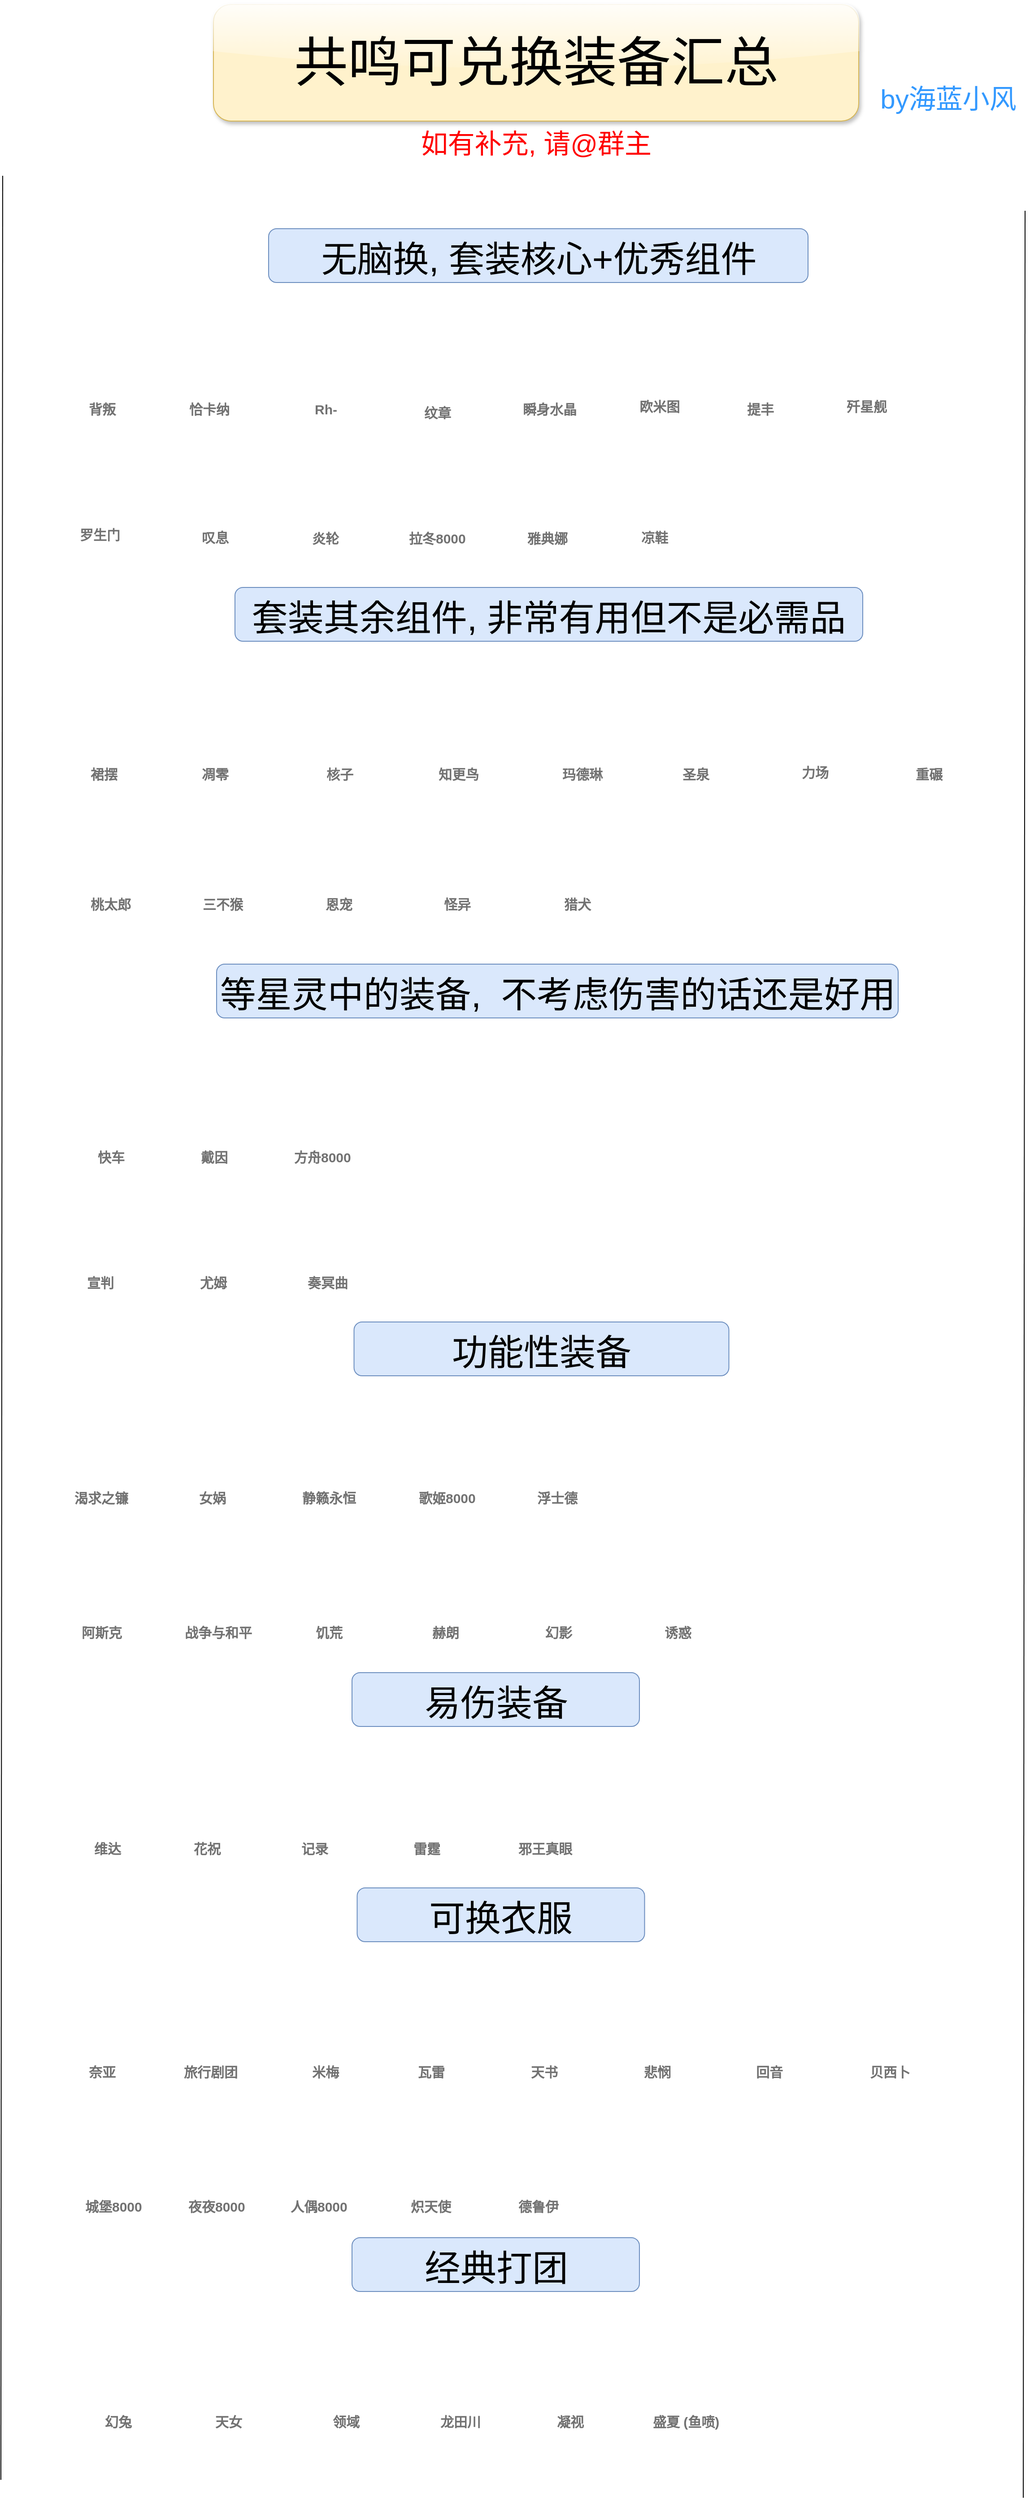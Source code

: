 <mxfile version="20.3.0" type="device"><diagram id="ZZ9L7fm6G4Iw53U-qZTZ" name="第 1 页"><mxGraphModel dx="2173" dy="2642" grid="1" gridSize="10" guides="1" tooltips="1" connect="1" arrows="1" fold="1" page="1" pageScale="1" pageWidth="827" pageHeight="1169" math="0" shadow="0"><root><mxCell id="0"/><mxCell id="1" parent="0"/><mxCell id="7FW5JOWqG3s5yE6XhPV2-2" value="&lt;span style=&quot;color: rgb(114, 114, 114); font-family: &amp;quot;Microsoft YaHei&amp;quot;, Avenir, Helvetica, Arial, sans-serif; font-size: 15px; font-style: normal; font-variant-ligatures: normal; font-variant-caps: normal; font-weight: 700; letter-spacing: normal; orphans: 2; text-align: left; text-indent: 0px; text-transform: none; widows: 2; word-spacing: 0px; -webkit-text-stroke-width: 0px; background-color: rgb(255, 255, 255); text-decoration-thickness: initial; text-decoration-style: initial; text-decoration-color: initial; float: none; display: inline !important;&quot;&gt;背叛&lt;/span&gt;" style="text;whiteSpace=wrap;html=1;" parent="1" vertex="1"><mxGeometry x="146" y="136" width="60" height="40" as="geometry"/></mxCell><mxCell id="7FW5JOWqG3s5yE6XhPV2-5" value="" style="shape=image;verticalLabelPosition=bottom;labelBackgroundColor=default;verticalAlign=top;aspect=fixed;imageAspect=0;image=http://static.image.mihoyo.com/hsod2_webview/images/broadcast_top/equip_icon/png/3965.png;" parent="1" vertex="1"><mxGeometry x="238" y="40" width="100" height="100" as="geometry"/></mxCell><mxCell id="7FW5JOWqG3s5yE6XhPV2-6" value="&lt;span style=&quot;color: rgb(114, 114, 114); font-family: &amp;quot;Microsoft YaHei&amp;quot;, Avenir, Helvetica, Arial, sans-serif; font-size: 15px; font-style: normal; font-variant-ligatures: normal; font-variant-caps: normal; font-weight: 700; letter-spacing: normal; orphans: 2; text-align: left; text-indent: 0px; text-transform: none; widows: 2; word-spacing: 0px; -webkit-text-stroke-width: 0px; background-color: rgb(255, 255, 255); text-decoration-thickness: initial; text-decoration-style: initial; text-decoration-color: initial; float: none; display: inline !important;&quot;&gt;恰卡纳&lt;/span&gt;" style="text;whiteSpace=wrap;html=1;" parent="1" vertex="1"><mxGeometry x="258" y="136" width="80" height="40" as="geometry"/></mxCell><mxCell id="7FW5JOWqG3s5yE6XhPV2-7" value="" style="shape=image;verticalLabelPosition=bottom;labelBackgroundColor=default;verticalAlign=top;aspect=fixed;imageAspect=0;image=http://static.image.mihoyo.com/hsod2_webview/images/broadcast_top/equip_icon/png/1679.png;" parent="1" vertex="1"><mxGeometry x="116" y="40" width="100" height="100" as="geometry"/></mxCell><mxCell id="7FW5JOWqG3s5yE6XhPV2-8" value="" style="shape=image;verticalLabelPosition=bottom;labelBackgroundColor=default;verticalAlign=top;aspect=fixed;imageAspect=0;image=http://static.image.mihoyo.com/hsod2_webview/images/broadcast_top/equip_icon/png/3182.png;" parent="1" vertex="1"><mxGeometry x="364" y="39" width="101" height="101" as="geometry"/></mxCell><mxCell id="7FW5JOWqG3s5yE6XhPV2-9" value="&lt;span style=&quot;color: rgb(114, 114, 114); font-family: &amp;quot;Microsoft YaHei&amp;quot;, Avenir, Helvetica, Arial, sans-serif; font-size: 15px; font-style: normal; font-variant-ligatures: normal; font-variant-caps: normal; font-weight: 700; letter-spacing: normal; orphans: 2; text-align: left; text-indent: 0px; text-transform: none; widows: 2; word-spacing: 0px; -webkit-text-stroke-width: 0px; background-color: rgb(255, 255, 255); text-decoration-thickness: initial; text-decoration-style: initial; text-decoration-color: initial; float: none; display: inline !important;&quot;&gt;Rh-&lt;/span&gt;" style="text;whiteSpace=wrap;html=1;" parent="1" vertex="1"><mxGeometry x="398" y="136" width="60" height="40" as="geometry"/></mxCell><mxCell id="7FW5JOWqG3s5yE6XhPV2-10" value="" style="shape=image;verticalLabelPosition=bottom;labelBackgroundColor=default;verticalAlign=top;aspect=fixed;imageAspect=0;image=http://static.image.mihoyo.com/hsod2_webview/images/broadcast_top/equip_icon/png/2525.png;" parent="1" vertex="1"><mxGeometry x="239" y="1890" width="100" height="100" as="geometry"/></mxCell><mxCell id="7FW5JOWqG3s5yE6XhPV2-11" value="&lt;span style=&quot;color: rgb(114, 114, 114); font-family: &amp;quot;Microsoft YaHei&amp;quot;, Avenir, Helvetica, Arial, sans-serif; font-size: 15px; font-style: normal; font-variant-ligatures: normal; font-variant-caps: normal; font-weight: 700; letter-spacing: normal; orphans: 2; text-align: left; text-indent: 0px; text-transform: none; widows: 2; word-spacing: 0px; -webkit-text-stroke-width: 0px; background-color: rgb(255, 255, 255); text-decoration-thickness: initial; text-decoration-style: initial; text-decoration-color: initial; float: none; display: inline !important;&quot;&gt;旅行剧团&lt;/span&gt;" style="text;whiteSpace=wrap;html=1;" parent="1" vertex="1"><mxGeometry x="252" y="1990" width="90" height="40" as="geometry"/></mxCell><mxCell id="7FW5JOWqG3s5yE6XhPV2-12" value="" style="shape=image;verticalLabelPosition=bottom;labelBackgroundColor=default;verticalAlign=top;aspect=fixed;imageAspect=0;image=http://static.image.mihoyo.com/hsod2_webview/images/broadcast_top/equip_icon/png/3961.png;" parent="1" vertex="1"><mxGeometry x="118" y="443" width="100" height="100" as="geometry"/></mxCell><mxCell id="7FW5JOWqG3s5yE6XhPV2-13" value="&lt;span style=&quot;color: rgb(114, 114, 114); font-family: &amp;quot;Microsoft YaHei&amp;quot;, Avenir, Helvetica, Arial, sans-serif; font-size: 15px; font-style: normal; font-variant-ligatures: normal; font-variant-caps: normal; font-weight: 700; letter-spacing: normal; orphans: 2; text-align: left; text-indent: 0px; text-transform: none; widows: 2; word-spacing: 0px; -webkit-text-stroke-width: 0px; background-color: rgb(255, 255, 255); text-decoration-thickness: initial; text-decoration-style: initial; text-decoration-color: initial; float: none; display: inline !important;&quot;&gt;裙摆&lt;/span&gt;" style="text;whiteSpace=wrap;html=1;" parent="1" vertex="1"><mxGeometry x="148" y="543" width="60" height="40" as="geometry"/></mxCell><mxCell id="7FW5JOWqG3s5yE6XhPV2-14" value="" style="shape=image;verticalLabelPosition=bottom;labelBackgroundColor=default;verticalAlign=top;aspect=fixed;imageAspect=0;image=http://static.image.mihoyo.com/hsod2_webview/images/broadcast_top/equip_icon/png/4282.png;" parent="1" vertex="1"><mxGeometry x="244" y="443" width="100" height="100" as="geometry"/></mxCell><mxCell id="7FW5JOWqG3s5yE6XhPV2-15" value="&lt;span style=&quot;color: rgb(114, 114, 114); font-family: &amp;quot;Microsoft YaHei&amp;quot;, Avenir, Helvetica, Arial, sans-serif; font-size: 15px; font-style: normal; font-variant-ligatures: normal; font-variant-caps: normal; font-weight: 700; letter-spacing: normal; orphans: 2; text-align: left; text-indent: 0px; text-transform: none; widows: 2; word-spacing: 0px; -webkit-text-stroke-width: 0px; background-color: rgb(255, 255, 255); text-decoration-thickness: initial; text-decoration-style: initial; text-decoration-color: initial; float: none; display: inline !important;&quot;&gt;凋零&lt;/span&gt;" style="text;whiteSpace=wrap;html=1;" parent="1" vertex="1"><mxGeometry x="272" y="543" width="60" height="40" as="geometry"/></mxCell><mxCell id="7FW5JOWqG3s5yE6XhPV2-16" value="" style="shape=image;verticalLabelPosition=bottom;labelBackgroundColor=default;verticalAlign=top;aspect=fixed;imageAspect=0;image=http://static.image.mihoyo.com/hsod2_webview/images/broadcast_top/equip_icon/png/3743.png;" parent="1" vertex="1"><mxGeometry x="730" y="37" width="100" height="100" as="geometry"/></mxCell><mxCell id="7FW5JOWqG3s5yE6XhPV2-17" value="&lt;span style=&quot;color: rgb(114, 114, 114); font-family: &amp;quot;Microsoft YaHei&amp;quot;, Avenir, Helvetica, Arial, sans-serif; font-size: 15px; font-style: normal; font-variant-ligatures: normal; font-variant-caps: normal; font-weight: 700; letter-spacing: normal; orphans: 2; text-align: left; text-indent: 0px; text-transform: none; widows: 2; word-spacing: 0px; -webkit-text-stroke-width: 0px; background-color: rgb(255, 255, 255); text-decoration-thickness: initial; text-decoration-style: initial; text-decoration-color: initial; float: none; display: inline !important;&quot;&gt;欧米图&lt;/span&gt;" style="text;whiteSpace=wrap;html=1;" parent="1" vertex="1"><mxGeometry x="760" y="133" width="80" height="40" as="geometry"/></mxCell><mxCell id="7FW5JOWqG3s5yE6XhPV2-18" value="" style="shape=image;verticalLabelPosition=bottom;labelBackgroundColor=default;verticalAlign=top;aspect=fixed;imageAspect=0;image=http://static.image.mihoyo.com/hsod2_webview/images/broadcast_top/equip_icon/png/4111.png;" parent="1" vertex="1"><mxGeometry x="850" y="36" width="100" height="100" as="geometry"/></mxCell><mxCell id="7FW5JOWqG3s5yE6XhPV2-19" value="&lt;span style=&quot;color: rgb(114, 114, 114); font-family: &amp;quot;Microsoft YaHei&amp;quot;, Avenir, Helvetica, Arial, sans-serif; font-size: 15px; font-style: normal; font-variant-ligatures: normal; font-variant-caps: normal; font-weight: 700; letter-spacing: normal; orphans: 2; text-align: left; text-indent: 0px; text-transform: none; widows: 2; word-spacing: 0px; -webkit-text-stroke-width: 0px; background-color: rgb(255, 255, 255); text-decoration-thickness: initial; text-decoration-style: initial; text-decoration-color: initial; float: none; display: inline !important;&quot;&gt;提丰&lt;/span&gt;" style="text;whiteSpace=wrap;html=1;" parent="1" vertex="1"><mxGeometry x="880" y="136" width="60" height="40" as="geometry"/></mxCell><mxCell id="7FW5JOWqG3s5yE6XhPV2-20" value="" style="shape=image;verticalLabelPosition=bottom;labelBackgroundColor=default;verticalAlign=top;aspect=fixed;imageAspect=0;image=http://static.image.mihoyo.com/hsod2_webview/images/broadcast_top/equip_icon/png/835.png;" parent="1" vertex="1"><mxGeometry x="490" y="39" width="101" height="101" as="geometry"/></mxCell><mxCell id="7FW5JOWqG3s5yE6XhPV2-21" value="&lt;span style=&quot;color: rgb(114, 114, 114); font-family: &amp;quot;Microsoft YaHei&amp;quot;, Avenir, Helvetica, Arial, sans-serif; font-size: 15px; font-style: normal; font-variant-ligatures: normal; font-variant-caps: normal; font-weight: 700; letter-spacing: normal; orphans: 2; text-align: left; text-indent: 0px; text-transform: none; widows: 2; word-spacing: 0px; -webkit-text-stroke-width: 0px; background-color: rgb(255, 255, 255); text-decoration-thickness: initial; text-decoration-style: initial; text-decoration-color: initial; float: none; display: inline !important;&quot;&gt;纹章&lt;/span&gt;" style="text;whiteSpace=wrap;html=1;" parent="1" vertex="1"><mxGeometry x="520" y="140" width="60" height="40" as="geometry"/></mxCell><mxCell id="7FW5JOWqG3s5yE6XhPV2-22" value="" style="shape=image;verticalLabelPosition=bottom;labelBackgroundColor=default;verticalAlign=top;aspect=fixed;imageAspect=0;image=http://static.image.mihoyo.com/hsod2_webview/images/broadcast_top/equip_icon/png/927.png;" parent="1" vertex="1"><mxGeometry x="610" y="39" width="100" height="100" as="geometry"/></mxCell><mxCell id="7FW5JOWqG3s5yE6XhPV2-23" value="&lt;span style=&quot;color: rgb(114, 114, 114); font-family: &amp;quot;Microsoft YaHei&amp;quot;, Avenir, Helvetica, Arial, sans-serif; font-size: 15px; font-style: normal; font-variant-ligatures: normal; font-variant-caps: normal; font-weight: 700; letter-spacing: normal; orphans: 2; text-align: left; text-indent: 0px; text-transform: none; widows: 2; word-spacing: 0px; -webkit-text-stroke-width: 0px; background-color: rgb(255, 255, 255); text-decoration-thickness: initial; text-decoration-style: initial; text-decoration-color: initial; float: none; display: inline !important;&quot;&gt;瞬身水晶&lt;/span&gt;" style="text;whiteSpace=wrap;html=1;" parent="1" vertex="1"><mxGeometry x="630" y="136" width="90" height="40" as="geometry"/></mxCell><mxCell id="7FW5JOWqG3s5yE6XhPV2-24" value="" style="shape=image;verticalLabelPosition=bottom;labelBackgroundColor=default;verticalAlign=top;aspect=fixed;imageAspect=0;image=http://static.image.mihoyo.com/hsod2_webview/images/broadcast_top/equip_icon/png/3380.png;" parent="1" vertex="1"><mxGeometry x="777.5" y="441" width="102" height="102" as="geometry"/></mxCell><mxCell id="7FW5JOWqG3s5yE6XhPV2-25" value="&lt;span style=&quot;color: rgb(114, 114, 114); font-family: &amp;quot;Microsoft YaHei&amp;quot;, Avenir, Helvetica, Arial, sans-serif; font-size: 15px; font-style: normal; font-variant-ligatures: normal; font-variant-caps: normal; font-weight: 700; letter-spacing: normal; orphans: 2; text-align: left; text-indent: 0px; text-transform: none; widows: 2; word-spacing: 0px; -webkit-text-stroke-width: 0px; background-color: rgb(255, 255, 255); text-decoration-thickness: initial; text-decoration-style: initial; text-decoration-color: initial; float: none; display: inline !important;&quot;&gt;圣泉&lt;/span&gt;" style="text;whiteSpace=wrap;html=1;" parent="1" vertex="1"><mxGeometry x="807.5" y="543" width="90" height="40" as="geometry"/></mxCell><mxCell id="7FW5JOWqG3s5yE6XhPV2-26" value="" style="shape=image;verticalLabelPosition=bottom;labelBackgroundColor=default;verticalAlign=top;aspect=fixed;imageAspect=0;image=http://static.image.mihoyo.com/hsod2_webview/images/broadcast_top/equip_icon/png/728.png;" parent="1" vertex="1"><mxGeometry x="512" y="588" width="100" height="100" as="geometry"/></mxCell><mxCell id="7FW5JOWqG3s5yE6XhPV2-27" value="&lt;span style=&quot;color: rgb(114, 114, 114); font-family: &amp;quot;Microsoft YaHei&amp;quot;, Avenir, Helvetica, Arial, sans-serif; font-size: 15px; font-style: normal; font-variant-ligatures: normal; font-variant-caps: normal; font-weight: 700; letter-spacing: normal; orphans: 2; text-align: left; text-indent: 0px; text-transform: none; widows: 2; word-spacing: 0px; -webkit-text-stroke-width: 0px; background-color: rgb(255, 255, 255); text-decoration-thickness: initial; text-decoration-style: initial; text-decoration-color: initial; float: none; display: inline !important;&quot;&gt;怪异&lt;/span&gt;" style="text;whiteSpace=wrap;html=1;" parent="1" vertex="1"><mxGeometry x="542" y="688" width="60" height="40" as="geometry"/></mxCell><mxCell id="7FW5JOWqG3s5yE6XhPV2-28" value="" style="shape=image;verticalLabelPosition=bottom;labelBackgroundColor=default;verticalAlign=top;aspect=fixed;imageAspect=0;image=http://static.image.mihoyo.com/hsod2_webview/images/broadcast_top/equip_icon/png/1803.png;" parent="1" vertex="1"><mxGeometry x="238" y="179" width="100" height="100" as="geometry"/></mxCell><mxCell id="7FW5JOWqG3s5yE6XhPV2-29" value="&lt;span style=&quot;color: rgb(114, 114, 114); font-family: &amp;quot;Microsoft YaHei&amp;quot;, Avenir, Helvetica, Arial, sans-serif; font-size: 15px; font-style: normal; font-variant-ligatures: normal; font-variant-caps: normal; font-weight: 700; letter-spacing: normal; orphans: 2; text-align: left; text-indent: 0px; text-transform: none; widows: 2; word-spacing: 0px; -webkit-text-stroke-width: 0px; background-color: rgb(255, 255, 255); text-decoration-thickness: initial; text-decoration-style: initial; text-decoration-color: initial; float: none; display: inline !important;&quot;&gt;叹息&lt;/span&gt;" style="text;whiteSpace=wrap;html=1;" parent="1" vertex="1"><mxGeometry x="272" y="279" width="60" height="40" as="geometry"/></mxCell><mxCell id="7FW5JOWqG3s5yE6XhPV2-30" value="" style="shape=image;verticalLabelPosition=bottom;labelBackgroundColor=default;verticalAlign=top;aspect=fixed;imageAspect=0;image=http://static.image.mihoyo.com/hsod2_webview/images/broadcast_top/equip_icon/png/3600.png;" parent="1" vertex="1"><mxGeometry x="512" y="443" width="100" height="100" as="geometry"/></mxCell><mxCell id="7FW5JOWqG3s5yE6XhPV2-31" value="&lt;span style=&quot;color: rgb(114, 114, 114); font-family: &amp;quot;Microsoft YaHei&amp;quot;, Avenir, Helvetica, Arial, sans-serif; font-size: 15px; font-style: normal; font-variant-ligatures: normal; font-variant-caps: normal; font-weight: 700; letter-spacing: normal; orphans: 2; text-align: left; text-indent: 0px; text-transform: none; widows: 2; word-spacing: 0px; -webkit-text-stroke-width: 0px; background-color: rgb(255, 255, 255); text-decoration-thickness: initial; text-decoration-style: initial; text-decoration-color: initial; float: none; display: inline !important;&quot;&gt;知更鸟&lt;/span&gt;" style="text;whiteSpace=wrap;html=1;" parent="1" vertex="1"><mxGeometry x="536" y="543" width="80" height="40" as="geometry"/></mxCell><mxCell id="7FW5JOWqG3s5yE6XhPV2-36" value="" style="shape=image;verticalLabelPosition=bottom;labelBackgroundColor=default;verticalAlign=top;aspect=fixed;imageAspect=0;image=http://static.image.mihoyo.com/hsod2_webview/images/broadcast_top/equip_icon/png/3423.png;" parent="1" vertex="1"><mxGeometry x="115.5" y="870" width="100" height="100" as="geometry"/></mxCell><mxCell id="7FW5JOWqG3s5yE6XhPV2-37" value="&lt;span style=&quot;color: rgb(114, 114, 114); font-family: &amp;quot;Microsoft YaHei&amp;quot;, Avenir, Helvetica, Arial, sans-serif; font-size: 15px; font-style: normal; font-variant-ligatures: normal; font-variant-caps: normal; font-weight: 700; letter-spacing: normal; orphans: 2; text-align: left; text-indent: 0px; text-transform: none; widows: 2; word-spacing: 0px; -webkit-text-stroke-width: 0px; background-color: rgb(255, 255, 255); text-decoration-thickness: initial; text-decoration-style: initial; text-decoration-color: initial; float: none; display: inline !important;&quot;&gt;快车&lt;/span&gt;" style="text;whiteSpace=wrap;html=1;" parent="1" vertex="1"><mxGeometry x="155.5" y="970" width="60" height="40" as="geometry"/></mxCell><mxCell id="7FW5JOWqG3s5yE6XhPV2-38" value="" style="shape=image;verticalLabelPosition=bottom;labelBackgroundColor=default;verticalAlign=top;aspect=fixed;imageAspect=0;image=http://static.image.mihoyo.com/hsod2_webview/images/broadcast_top/equip_icon/png/807.png;" parent="1" vertex="1"><mxGeometry x="367.5" y="1010" width="100" height="100" as="geometry"/></mxCell><mxCell id="7FW5JOWqG3s5yE6XhPV2-39" value="&lt;span style=&quot;color: rgb(114, 114, 114); font-family: &amp;quot;Microsoft YaHei&amp;quot;, Avenir, Helvetica, Arial, sans-serif; font-size: 15px; font-style: normal; font-variant-ligatures: normal; font-variant-caps: normal; font-weight: 700; letter-spacing: normal; orphans: 2; text-align: left; text-indent: 0px; text-transform: none; widows: 2; word-spacing: 0px; -webkit-text-stroke-width: 0px; background-color: rgb(255, 255, 255); text-decoration-thickness: initial; text-decoration-style: initial; text-decoration-color: initial; float: none; display: inline !important;&quot;&gt;奏冥曲&lt;/span&gt;" style="text;whiteSpace=wrap;html=1;" parent="1" vertex="1"><mxGeometry x="390" y="1110" width="80" height="40" as="geometry"/></mxCell><mxCell id="7FW5JOWqG3s5yE6XhPV2-40" value="" style="shape=image;verticalLabelPosition=bottom;labelBackgroundColor=default;verticalAlign=top;aspect=fixed;imageAspect=0;image=http://static.image.mihoyo.com/hsod2_webview/images/broadcast_top/equip_icon/png/3444.png;" parent="1" vertex="1"><mxGeometry x="237.5" y="1010" width="100" height="100" as="geometry"/></mxCell><mxCell id="7FW5JOWqG3s5yE6XhPV2-41" value="&lt;span style=&quot;color: rgb(114, 114, 114); font-family: &amp;quot;Microsoft YaHei&amp;quot;, Avenir, Helvetica, Arial, sans-serif; font-size: 15px; font-style: normal; font-variant-ligatures: normal; font-variant-caps: normal; font-weight: 700; letter-spacing: normal; orphans: 2; text-align: left; text-indent: 0px; text-transform: none; widows: 2; word-spacing: 0px; -webkit-text-stroke-width: 0px; background-color: rgb(255, 255, 255); text-decoration-thickness: initial; text-decoration-style: initial; text-decoration-color: initial; float: none; display: inline !important;&quot;&gt;尤姆&lt;/span&gt;" style="text;whiteSpace=wrap;html=1;" parent="1" vertex="1"><mxGeometry x="270" y="1110" width="60" height="40" as="geometry"/></mxCell><mxCell id="7FW5JOWqG3s5yE6XhPV2-42" value="" style="shape=image;verticalLabelPosition=bottom;labelBackgroundColor=default;verticalAlign=top;aspect=fixed;imageAspect=0;image=http://static.image.mihoyo.com/hsod2_webview/images/broadcast_top/equip_icon/png/3890.png;" parent="1" vertex="1"><mxGeometry x="118" y="588" width="100" height="100" as="geometry"/></mxCell><mxCell id="7FW5JOWqG3s5yE6XhPV2-43" value="&lt;span style=&quot;color: rgb(114, 114, 114); font-family: &amp;quot;Microsoft YaHei&amp;quot;, Avenir, Helvetica, Arial, sans-serif; font-size: 15px; font-style: normal; font-variant-ligatures: normal; font-variant-caps: normal; font-weight: 700; letter-spacing: normal; orphans: 2; text-align: left; text-indent: 0px; text-transform: none; widows: 2; word-spacing: 0px; -webkit-text-stroke-width: 0px; background-color: rgb(255, 255, 255); text-decoration-thickness: initial; text-decoration-style: initial; text-decoration-color: initial; float: none; display: inline !important;&quot;&gt;桃太郎&lt;/span&gt;" style="text;whiteSpace=wrap;html=1;" parent="1" vertex="1"><mxGeometry x="148" y="688" width="80" height="40" as="geometry"/></mxCell><mxCell id="7FW5JOWqG3s5yE6XhPV2-44" value="" style="shape=image;verticalLabelPosition=bottom;labelBackgroundColor=default;verticalAlign=top;aspect=fixed;imageAspect=0;image=http://static.image.mihoyo.com/hsod2_webview/images/broadcast_top/equip_icon/png/4037.png;" parent="1" vertex="1"><mxGeometry x="365" y="180" width="100" height="100" as="geometry"/></mxCell><mxCell id="7FW5JOWqG3s5yE6XhPV2-45" value="&lt;span style=&quot;color: rgb(114, 114, 114); font-family: &amp;quot;Microsoft YaHei&amp;quot;, Avenir, Helvetica, Arial, sans-serif; font-size: 15px; font-style: normal; font-variant-ligatures: normal; font-variant-caps: normal; font-weight: 700; letter-spacing: normal; orphans: 2; text-align: left; text-indent: 0px; text-transform: none; widows: 2; word-spacing: 0px; -webkit-text-stroke-width: 0px; background-color: rgb(255, 255, 255); text-decoration-thickness: initial; text-decoration-style: initial; text-decoration-color: initial; float: none; display: inline !important;&quot;&gt;炎轮&lt;/span&gt;" style="text;whiteSpace=wrap;html=1;" parent="1" vertex="1"><mxGeometry x="395" y="280" width="60" height="40" as="geometry"/></mxCell><mxCell id="7FW5JOWqG3s5yE6XhPV2-47" value="&lt;span style=&quot;color: rgb(114, 114, 114); font-family: &amp;quot;Microsoft YaHei&amp;quot;, Avenir, Helvetica, Arial, sans-serif; font-size: 15px; font-style: normal; font-variant-ligatures: normal; font-variant-caps: normal; font-weight: 700; letter-spacing: normal; orphans: 2; text-align: left; text-indent: 0px; text-transform: none; widows: 2; word-spacing: 0px; -webkit-text-stroke-width: 0px; background-color: rgb(255, 255, 255); text-decoration-thickness: initial; text-decoration-style: initial; text-decoration-color: initial; float: none; display: inline !important;&quot;&gt;三不猴&lt;/span&gt;" style="text;whiteSpace=wrap;html=1;" parent="1" vertex="1"><mxGeometry x="272.5" y="688" width="80" height="40" as="geometry"/></mxCell><mxCell id="7FW5JOWqG3s5yE6XhPV2-48" value="" style="shape=image;verticalLabelPosition=bottom;labelBackgroundColor=default;verticalAlign=top;aspect=fixed;imageAspect=0;image=http://static.image.mihoyo.com/hsod2_webview/images/broadcast_top/equip_icon/png/3666.png;" parent="1" vertex="1"><mxGeometry x="114" y="1400" width="100" height="100" as="geometry"/></mxCell><mxCell id="7FW5JOWqG3s5yE6XhPV2-49" value="&lt;span style=&quot;color: rgb(114, 114, 114); font-family: &amp;quot;Microsoft YaHei&amp;quot;, Avenir, Helvetica, Arial, sans-serif; font-size: 15px; font-style: normal; font-variant-ligatures: normal; font-variant-caps: normal; font-weight: 700; letter-spacing: normal; orphans: 2; text-align: left; text-indent: 0px; text-transform: none; widows: 2; word-spacing: 0px; -webkit-text-stroke-width: 0px; background-color: rgb(255, 255, 255); text-decoration-thickness: initial; text-decoration-style: initial; text-decoration-color: initial; float: none; display: inline !important;&quot;&gt;阿斯克&lt;/span&gt;" style="text;whiteSpace=wrap;html=1;" parent="1" vertex="1"><mxGeometry x="138" y="1500" width="80" height="40" as="geometry"/></mxCell><mxCell id="7FW5JOWqG3s5yE6XhPV2-50" value="" style="shape=image;verticalLabelPosition=bottom;labelBackgroundColor=default;verticalAlign=top;aspect=fixed;imageAspect=0;image=http://static.image.mihoyo.com/hsod2_webview/images/broadcast_top/equip_icon/png/3479.png;" parent="1" vertex="1"><mxGeometry x="243.5" y="1400" width="100" height="100" as="geometry"/></mxCell><mxCell id="7FW5JOWqG3s5yE6XhPV2-52" value="&lt;span style=&quot;color: rgb(114, 114, 114); font-family: &amp;quot;Microsoft YaHei&amp;quot;, Avenir, Helvetica, Arial, sans-serif; font-size: 15px; font-style: normal; font-variant-ligatures: normal; font-variant-caps: normal; font-weight: 700; letter-spacing: normal; orphans: 2; text-align: left; text-indent: 0px; text-transform: none; widows: 2; word-spacing: 0px; -webkit-text-stroke-width: 0px; background-color: rgb(255, 255, 255); text-decoration-thickness: initial; text-decoration-style: initial; text-decoration-color: initial; float: none; display: inline !important;&quot;&gt;战争与和平&lt;/span&gt;" style="text;whiteSpace=wrap;html=1;" parent="1" vertex="1"><mxGeometry x="253" y="1500" width="110" height="40" as="geometry"/></mxCell><mxCell id="7FW5JOWqG3s5yE6XhPV2-53" value="" style="shape=image;verticalLabelPosition=bottom;labelBackgroundColor=default;verticalAlign=top;aspect=fixed;imageAspect=0;image=http://static.image.mihoyo.com/hsod2_webview/images/broadcast_top/equip_icon/png/3940.png;" parent="1" vertex="1"><mxGeometry x="247.5" y="588" width="100" height="100" as="geometry"/></mxCell><mxCell id="7FW5JOWqG3s5yE6XhPV2-54" value="" style="shape=image;verticalLabelPosition=bottom;labelBackgroundColor=default;verticalAlign=top;aspect=fixed;imageAspect=0;image=http://static.image.mihoyo.com/hsod2_webview/images/broadcast_top/equip_icon/png/697.png;" parent="1" vertex="1"><mxGeometry x="365" y="1250" width="100" height="100" as="geometry"/></mxCell><mxCell id="7FW5JOWqG3s5yE6XhPV2-55" value="&lt;span style=&quot;color: rgb(114, 114, 114); font-family: &amp;quot;Microsoft YaHei&amp;quot;, Avenir, Helvetica, Arial, sans-serif; font-size: 15px; font-style: normal; font-variant-ligatures: normal; font-variant-caps: normal; font-weight: 700; letter-spacing: normal; orphans: 2; text-align: left; text-indent: 0px; text-transform: none; widows: 2; word-spacing: 0px; -webkit-text-stroke-width: 0px; background-color: rgb(255, 255, 255); text-decoration-thickness: initial; text-decoration-style: initial; text-decoration-color: initial; float: none; display: inline !important;&quot;&gt;静籁永恒&lt;/span&gt;" style="text;whiteSpace=wrap;html=1;" parent="1" vertex="1"><mxGeometry x="384" y="1350" width="90" height="40" as="geometry"/></mxCell><mxCell id="7FW5JOWqG3s5yE6XhPV2-56" value="" style="shape=image;verticalLabelPosition=bottom;labelBackgroundColor=default;verticalAlign=top;aspect=fixed;imageAspect=0;image=http://static.image.mihoyo.com/hsod2_webview/images/broadcast_top/equip_icon/png/3651.png;" parent="1" vertex="1"><mxGeometry x="114" y="1250" width="100" height="100" as="geometry"/></mxCell><mxCell id="7FW5JOWqG3s5yE6XhPV2-57" value="&lt;span style=&quot;color: rgb(114, 114, 114); font-family: &amp;quot;Microsoft YaHei&amp;quot;, Avenir, Helvetica, Arial, sans-serif; font-size: 15px; font-style: normal; font-variant-ligatures: normal; font-variant-caps: normal; font-weight: 700; letter-spacing: normal; orphans: 2; text-align: left; text-indent: 0px; text-transform: none; widows: 2; word-spacing: 0px; -webkit-text-stroke-width: 0px; background-color: rgb(255, 255, 255); text-decoration-thickness: initial; text-decoration-style: initial; text-decoration-color: initial; float: none; display: inline !important;&quot;&gt;渴求之镰&lt;/span&gt;" style="text;whiteSpace=wrap;html=1;" parent="1" vertex="1"><mxGeometry x="130" y="1350" width="90" height="40" as="geometry"/></mxCell><mxCell id="7FW5JOWqG3s5yE6XhPV2-58" value="" style="shape=image;verticalLabelPosition=bottom;labelBackgroundColor=default;verticalAlign=top;aspect=fixed;imageAspect=0;image=http://static.image.mihoyo.com/hsod2_webview/images/broadcast_top/equip_icon/png/2818.png;" parent="1" vertex="1"><mxGeometry x="257" y="2280" width="100" height="100" as="geometry"/></mxCell><mxCell id="7FW5JOWqG3s5yE6XhPV2-59" value="&lt;span style=&quot;color: rgb(114, 114, 114); font-family: &amp;quot;Microsoft YaHei&amp;quot;, Avenir, Helvetica, Arial, sans-serif; font-size: 15px; font-style: normal; font-variant-ligatures: normal; font-variant-caps: normal; font-weight: 700; letter-spacing: normal; orphans: 2; text-align: left; text-indent: 0px; text-transform: none; widows: 2; word-spacing: 0px; -webkit-text-stroke-width: 0px; background-color: rgb(255, 255, 255); text-decoration-thickness: initial; text-decoration-style: initial; text-decoration-color: initial; float: none; display: inline !important;&quot;&gt;天女&lt;/span&gt;" style="text;whiteSpace=wrap;html=1;" parent="1" vertex="1"><mxGeometry x="287" y="2380" width="60" height="40" as="geometry"/></mxCell><mxCell id="7FW5JOWqG3s5yE6XhPV2-64" value="" style="shape=image;verticalLabelPosition=bottom;labelBackgroundColor=default;verticalAlign=top;aspect=fixed;imageAspect=0;image=http://static.image.mihoyo.com/hsod2_webview/images/broadcast_top/equip_icon/png/870.png;" parent="1" vertex="1"><mxGeometry x="116" y="1890" width="100" height="100" as="geometry"/></mxCell><mxCell id="7FW5JOWqG3s5yE6XhPV2-65" value="&lt;span style=&quot;color: rgb(114, 114, 114); font-family: &amp;quot;Microsoft YaHei&amp;quot;, Avenir, Helvetica, Arial, sans-serif; font-size: 15px; font-style: normal; font-variant-ligatures: normal; font-variant-caps: normal; font-weight: 700; letter-spacing: normal; orphans: 2; text-align: left; text-indent: 0px; text-transform: none; widows: 2; word-spacing: 0px; -webkit-text-stroke-width: 0px; background-color: rgb(255, 255, 255); text-decoration-thickness: initial; text-decoration-style: initial; text-decoration-color: initial; float: none; display: inline !important;&quot;&gt;奈亚&lt;/span&gt;" style="text;whiteSpace=wrap;html=1;" parent="1" vertex="1"><mxGeometry x="146" y="1990" width="60" height="40" as="geometry"/></mxCell><mxCell id="7FW5JOWqG3s5yE6XhPV2-66" value="" style="shape=image;verticalLabelPosition=bottom;labelBackgroundColor=default;verticalAlign=top;aspect=fixed;imageAspect=0;image=http://static.image.mihoyo.com/hsod2_webview/images/broadcast_top/equip_icon/png/3768.png;" parent="1" vertex="1"><mxGeometry x="609" y="1890" width="100" height="100" as="geometry"/></mxCell><mxCell id="7FW5JOWqG3s5yE6XhPV2-67" value="&lt;span style=&quot;color: rgb(114, 114, 114); font-family: &amp;quot;Microsoft YaHei&amp;quot;, Avenir, Helvetica, Arial, sans-serif; font-size: 15px; font-style: normal; font-variant-ligatures: normal; font-variant-caps: normal; font-weight: 700; letter-spacing: normal; orphans: 2; text-align: left; text-indent: 0px; text-transform: none; widows: 2; word-spacing: 0px; -webkit-text-stroke-width: 0px; background-color: rgb(255, 255, 255); text-decoration-thickness: initial; text-decoration-style: initial; text-decoration-color: initial; float: none; display: inline !important;&quot;&gt;天书&lt;/span&gt;" style="text;whiteSpace=wrap;html=1;" parent="1" vertex="1"><mxGeometry x="639" y="1990" width="60" height="40" as="geometry"/></mxCell><mxCell id="7FW5JOWqG3s5yE6XhPV2-68" value="" style="shape=image;verticalLabelPosition=bottom;labelBackgroundColor=default;verticalAlign=top;aspect=fixed;imageAspect=0;image=http://static.image.mihoyo.com/hsod2_webview/images/broadcast_top/equip_icon/png/2255.png;" parent="1" vertex="1"><mxGeometry x="483" y="1890" width="100" height="100" as="geometry"/></mxCell><mxCell id="7FW5JOWqG3s5yE6XhPV2-69" value="&lt;span style=&quot;color: rgb(114, 114, 114); font-family: &amp;quot;Microsoft YaHei&amp;quot;, Avenir, Helvetica, Arial, sans-serif; font-size: 15px; font-style: normal; font-variant-ligatures: normal; font-variant-caps: normal; font-weight: 700; letter-spacing: normal; orphans: 2; text-align: left; text-indent: 0px; text-transform: none; widows: 2; word-spacing: 0px; -webkit-text-stroke-width: 0px; background-color: rgb(255, 255, 255); text-decoration-thickness: initial; text-decoration-style: initial; text-decoration-color: initial; float: none; display: inline !important;&quot;&gt;瓦雷&lt;/span&gt;" style="text;whiteSpace=wrap;html=1;" parent="1" vertex="1"><mxGeometry x="513" y="1990" width="60" height="40" as="geometry"/></mxCell><mxCell id="7FW5JOWqG3s5yE6XhPV2-70" value="" style="shape=image;verticalLabelPosition=bottom;labelBackgroundColor=default;verticalAlign=top;aspect=fixed;imageAspect=0;image=http://static.image.mihoyo.com/hsod2_webview/images/broadcast_top/equip_icon/png/1307.png;" parent="1" vertex="1"><mxGeometry x="241.5" y="2040" width="100" height="100" as="geometry"/></mxCell><mxCell id="7FW5JOWqG3s5yE6XhPV2-71" value="&lt;span style=&quot;color: rgb(114, 114, 114); font-family: &amp;quot;Microsoft YaHei&amp;quot;, Avenir, Helvetica, Arial, sans-serif; font-size: 15px; font-style: normal; font-variant-ligatures: normal; font-variant-caps: normal; font-weight: 700; letter-spacing: normal; orphans: 2; text-align: left; text-indent: 0px; text-transform: none; widows: 2; word-spacing: 0px; -webkit-text-stroke-width: 0px; background-color: rgb(255, 255, 255); text-decoration-thickness: initial; text-decoration-style: initial; text-decoration-color: initial; float: none; display: inline !important;&quot;&gt;夜夜8000&lt;/span&gt;" style="text;whiteSpace=wrap;html=1;" parent="1" vertex="1"><mxGeometry x="256.5" y="2140" width="70" height="40" as="geometry"/></mxCell><mxCell id="7FW5JOWqG3s5yE6XhPV2-72" value="" style="shape=image;verticalLabelPosition=bottom;labelBackgroundColor=default;verticalAlign=top;aspect=fixed;imageAspect=0;image=http://static.image.mihoyo.com/hsod2_webview/images/broadcast_top/equip_icon/png/805.png;" parent="1" vertex="1"><mxGeometry x="360.5" y="2040" width="100" height="100" as="geometry"/></mxCell><mxCell id="7FW5JOWqG3s5yE6XhPV2-73" value="&lt;span style=&quot;color: rgb(114, 114, 114); font-family: &amp;quot;Microsoft YaHei&amp;quot;, Avenir, Helvetica, Arial, sans-serif; font-size: 15px; font-style: normal; font-variant-ligatures: normal; font-variant-caps: normal; font-weight: 700; letter-spacing: normal; orphans: 2; text-align: left; text-indent: 0px; text-transform: none; widows: 2; word-spacing: 0px; -webkit-text-stroke-width: 0px; background-color: rgb(255, 255, 255); text-decoration-thickness: initial; text-decoration-style: initial; text-decoration-color: initial; float: none; display: inline !important;&quot;&gt;人偶8000&lt;/span&gt;" style="text;whiteSpace=wrap;html=1;" parent="1" vertex="1"><mxGeometry x="371" y="2140" width="75" height="40" as="geometry"/></mxCell><mxCell id="7FW5JOWqG3s5yE6XhPV2-74" value="" style="shape=image;verticalLabelPosition=bottom;labelBackgroundColor=default;verticalAlign=top;aspect=fixed;imageAspect=0;image=http://static.image.mihoyo.com/hsod2_webview/images/broadcast_top/equip_icon/png/4129.png;" parent="1" vertex="1"><mxGeometry x="491" y="180" width="100" height="100" as="geometry"/></mxCell><mxCell id="7FW5JOWqG3s5yE6XhPV2-75" value="&lt;span style=&quot;color: rgb(114, 114, 114); font-family: &amp;quot;Microsoft YaHei&amp;quot;, Avenir, Helvetica, Arial, sans-serif; font-size: 15px; font-style: normal; font-variant-ligatures: normal; font-variant-caps: normal; font-weight: 700; letter-spacing: normal; orphans: 2; text-align: left; text-indent: 0px; text-transform: none; widows: 2; word-spacing: 0px; -webkit-text-stroke-width: 0px; background-color: rgb(255, 255, 255); text-decoration-thickness: initial; text-decoration-style: initial; text-decoration-color: initial; float: none; display: inline !important;&quot;&gt;拉冬8000&lt;/span&gt;" style="text;whiteSpace=wrap;html=1;" parent="1" vertex="1"><mxGeometry x="503" y="280" width="77" height="40" as="geometry"/></mxCell><mxCell id="7FW5JOWqG3s5yE6XhPV2-76" value="" style="shape=image;verticalLabelPosition=bottom;labelBackgroundColor=default;verticalAlign=top;aspect=fixed;imageAspect=0;image=http://static.image.mihoyo.com/hsod2_webview/images/broadcast_top/equip_icon/png/4062.png;" parent="1" vertex="1"><mxGeometry x="604.5" y="2040" width="100" height="100" as="geometry"/></mxCell><mxCell id="7FW5JOWqG3s5yE6XhPV2-77" value="&lt;span style=&quot;color: rgb(114, 114, 114); font-family: &amp;quot;Microsoft YaHei&amp;quot;, Avenir, Helvetica, Arial, sans-serif; font-size: 15px; font-style: normal; font-variant-ligatures: normal; font-variant-caps: normal; font-weight: 700; letter-spacing: normal; orphans: 2; text-align: left; text-indent: 0px; text-transform: none; widows: 2; word-spacing: 0px; -webkit-text-stroke-width: 0px; background-color: rgb(255, 255, 255); text-decoration-thickness: initial; text-decoration-style: initial; text-decoration-color: initial; float: none; display: inline !important;&quot;&gt;德鲁伊&lt;/span&gt;" style="text;whiteSpace=wrap;html=1;" parent="1" vertex="1"><mxGeometry x="624.5" y="2140" width="80" height="40" as="geometry"/></mxCell><mxCell id="7FW5JOWqG3s5yE6XhPV2-78" value="" style="shape=image;verticalLabelPosition=bottom;labelBackgroundColor=default;verticalAlign=top;aspect=fixed;imageAspect=0;image=http://static.image.mihoyo.com/hsod2_webview/images/broadcast_top/equip_icon/png/2311.png;" parent="1" vertex="1"><mxGeometry x="735" y="1890" width="100" height="100" as="geometry"/></mxCell><mxCell id="7FW5JOWqG3s5yE6XhPV2-79" value="&lt;span style=&quot;color: rgb(114, 114, 114); font-family: &amp;quot;Microsoft YaHei&amp;quot;, Avenir, Helvetica, Arial, sans-serif; font-size: 15px; font-style: normal; font-variant-ligatures: normal; font-variant-caps: normal; font-weight: 700; letter-spacing: normal; orphans: 2; text-align: left; text-indent: 0px; text-transform: none; widows: 2; word-spacing: 0px; -webkit-text-stroke-width: 0px; background-color: rgb(255, 255, 255); text-decoration-thickness: initial; text-decoration-style: initial; text-decoration-color: initial; float: none; display: inline !important;&quot;&gt;悲悯&lt;/span&gt;" style="text;whiteSpace=wrap;html=1;" parent="1" vertex="1"><mxGeometry x="765" y="1990" width="60" height="40" as="geometry"/></mxCell><mxCell id="7FW5JOWqG3s5yE6XhPV2-80" value="" style="shape=image;verticalLabelPosition=bottom;labelBackgroundColor=default;verticalAlign=top;aspect=fixed;imageAspect=0;image=http://static.image.mihoyo.com/hsod2_webview/images/broadcast_top/equip_icon/png/826.png;" parent="1" vertex="1"><mxGeometry x="860" y="1890" width="100" height="100" as="geometry"/></mxCell><mxCell id="7FW5JOWqG3s5yE6XhPV2-81" value="&lt;span style=&quot;color: rgb(114, 114, 114); font-family: &amp;quot;Microsoft YaHei&amp;quot;, Avenir, Helvetica, Arial, sans-serif; font-size: 15px; font-style: normal; font-variant-ligatures: normal; font-variant-caps: normal; font-weight: 700; letter-spacing: normal; orphans: 2; text-align: left; text-indent: 0px; text-transform: none; widows: 2; word-spacing: 0px; -webkit-text-stroke-width: 0px; background-color: rgb(255, 255, 255); text-decoration-thickness: initial; text-decoration-style: initial; text-decoration-color: initial; float: none; display: inline !important;&quot;&gt;回音&lt;/span&gt;" style="text;whiteSpace=wrap;html=1;" parent="1" vertex="1"><mxGeometry x="890" y="1990" width="60" height="40" as="geometry"/></mxCell><mxCell id="7FW5JOWqG3s5yE6XhPV2-82" value="" style="shape=image;verticalLabelPosition=bottom;labelBackgroundColor=default;verticalAlign=top;aspect=fixed;imageAspect=0;image=http://static.image.mihoyo.com/hsod2_webview/images/broadcast_top/equip_icon/png/467.png;" parent="1" vertex="1"><mxGeometry x="361.5" y="1890" width="100" height="100" as="geometry"/></mxCell><mxCell id="7FW5JOWqG3s5yE6XhPV2-83" value="&lt;span style=&quot;color: rgb(114, 114, 114); font-family: &amp;quot;Microsoft YaHei&amp;quot;, Avenir, Helvetica, Arial, sans-serif; font-size: 15px; font-style: normal; font-variant-ligatures: normal; font-variant-caps: normal; font-weight: 700; letter-spacing: normal; orphans: 2; text-align: left; text-indent: 0px; text-transform: none; widows: 2; word-spacing: 0px; -webkit-text-stroke-width: 0px; background-color: rgb(255, 255, 255); text-decoration-thickness: initial; text-decoration-style: initial; text-decoration-color: initial; float: none; display: inline !important;&quot;&gt;米梅&lt;/span&gt;" style="text;whiteSpace=wrap;html=1;" parent="1" vertex="1"><mxGeometry x="394.5" y="1990" width="60" height="40" as="geometry"/></mxCell><mxCell id="7FW5JOWqG3s5yE6XhPV2-84" value="" style="shape=image;verticalLabelPosition=bottom;labelBackgroundColor=default;verticalAlign=top;aspect=fixed;imageAspect=0;image=http://static.image.mihoyo.com/hsod2_webview/images/broadcast_top/equip_icon/png/1023.png;" parent="1" vertex="1"><mxGeometry x="986.5" y="1890" width="100" height="100" as="geometry"/></mxCell><mxCell id="7FW5JOWqG3s5yE6XhPV2-85" value="&lt;span style=&quot;color: rgb(114, 114, 114); font-family: &amp;quot;Microsoft YaHei&amp;quot;, Avenir, Helvetica, Arial, sans-serif; font-size: 15px; font-style: normal; font-variant-ligatures: normal; font-variant-caps: normal; font-weight: 700; letter-spacing: normal; orphans: 2; text-align: left; text-indent: 0px; text-transform: none; widows: 2; word-spacing: 0px; -webkit-text-stroke-width: 0px; background-color: rgb(255, 255, 255); text-decoration-thickness: initial; text-decoration-style: initial; text-decoration-color: initial; float: none; display: inline !important;&quot;&gt;贝西卜&lt;/span&gt;" style="text;whiteSpace=wrap;html=1;" parent="1" vertex="1"><mxGeometry x="1016.5" y="1990" width="80" height="40" as="geometry"/></mxCell><mxCell id="7FW5JOWqG3s5yE6XhPV2-86" value="" style="shape=image;verticalLabelPosition=bottom;labelBackgroundColor=default;verticalAlign=top;aspect=fixed;imageAspect=0;image=http://static.image.mihoyo.com/hsod2_webview/images/broadcast_top/equip_icon/png/809.png;" parent="1" vertex="1"><mxGeometry x="646" y="588" width="100" height="100" as="geometry"/></mxCell><mxCell id="7FW5JOWqG3s5yE6XhPV2-87" value="&lt;span style=&quot;color: rgb(114, 114, 114); font-family: &amp;quot;Microsoft YaHei&amp;quot;, Avenir, Helvetica, Arial, sans-serif; font-size: 15px; font-style: normal; font-variant-ligatures: normal; font-variant-caps: normal; font-weight: 700; letter-spacing: normal; orphans: 2; text-align: left; text-indent: 0px; text-transform: none; widows: 2; word-spacing: 0px; -webkit-text-stroke-width: 0px; background-color: rgb(255, 255, 255); text-decoration-thickness: initial; text-decoration-style: initial; text-decoration-color: initial; float: none; display: inline !important;&quot;&gt;猎犬&lt;/span&gt;" style="text;whiteSpace=wrap;html=1;" parent="1" vertex="1"><mxGeometry x="676" y="688" width="60" height="40" as="geometry"/></mxCell><mxCell id="7FW5JOWqG3s5yE6XhPV2-88" value="" style="shape=image;verticalLabelPosition=bottom;labelBackgroundColor=default;verticalAlign=top;aspect=fixed;imageAspect=0;image=http://static.image.mihoyo.com/hsod2_webview/images/broadcast_top/equip_icon/png/4346.png;" parent="1" vertex="1"><mxGeometry x="755" y="1400" width="100" height="100" as="geometry"/></mxCell><mxCell id="7FW5JOWqG3s5yE6XhPV2-89" value="&lt;span style=&quot;color: rgb(114, 114, 114); font-family: &amp;quot;Microsoft YaHei&amp;quot;, Avenir, Helvetica, Arial, sans-serif; font-size: 15px; font-style: normal; font-variant-ligatures: normal; font-variant-caps: normal; font-weight: 700; letter-spacing: normal; orphans: 2; text-align: left; text-indent: 0px; text-transform: none; widows: 2; word-spacing: 0px; -webkit-text-stroke-width: 0px; background-color: rgb(255, 255, 255); text-decoration-thickness: initial; text-decoration-style: initial; text-decoration-color: initial; float: none; display: inline !important;&quot;&gt;诱惑&lt;/span&gt;" style="text;whiteSpace=wrap;html=1;" parent="1" vertex="1"><mxGeometry x="788" y="1500" width="60" height="40" as="geometry"/></mxCell><mxCell id="7FW5JOWqG3s5yE6XhPV2-90" value="" style="shape=image;verticalLabelPosition=bottom;labelBackgroundColor=default;verticalAlign=top;aspect=fixed;imageAspect=0;image=http://static.image.mihoyo.com/hsod2_webview/images/broadcast_top/equip_icon/png/3829.png;" parent="1" vertex="1"><mxGeometry x="352.5" y="1641" width="100" height="100" as="geometry"/></mxCell><mxCell id="7FW5JOWqG3s5yE6XhPV2-91" value="&lt;span style=&quot;color: rgb(114, 114, 114); font-family: &amp;quot;Microsoft YaHei&amp;quot;, Avenir, Helvetica, Arial, sans-serif; font-size: 15px; font-style: normal; font-variant-ligatures: normal; font-variant-caps: normal; font-weight: 700; letter-spacing: normal; orphans: 2; text-align: left; text-indent: 0px; text-transform: none; widows: 2; word-spacing: 0px; -webkit-text-stroke-width: 0px; background-color: rgb(255, 255, 255); text-decoration-thickness: initial; text-decoration-style: initial; text-decoration-color: initial; float: none; display: inline !important;&quot;&gt;记录&lt;/span&gt;" style="text;whiteSpace=wrap;html=1;" parent="1" vertex="1"><mxGeometry x="382.5" y="1741" width="60" height="40" as="geometry"/></mxCell><mxCell id="7FW5JOWqG3s5yE6XhPV2-92" value="" style="shape=image;verticalLabelPosition=bottom;labelBackgroundColor=default;verticalAlign=top;aspect=fixed;imageAspect=0;image=http://static.image.mihoyo.com/hsod2_webview/images/broadcast_top/equip_icon/png/3477.png;" parent="1" vertex="1"><mxGeometry x="478" y="1641" width="100" height="100" as="geometry"/></mxCell><mxCell id="7FW5JOWqG3s5yE6XhPV2-93" value="&lt;span style=&quot;color: rgb(114, 114, 114); font-family: &amp;quot;Microsoft YaHei&amp;quot;, Avenir, Helvetica, Arial, sans-serif; font-size: 15px; font-style: normal; font-variant-ligatures: normal; font-variant-caps: normal; font-weight: 700; letter-spacing: normal; orphans: 2; text-align: left; text-indent: 0px; text-transform: none; widows: 2; word-spacing: 0px; -webkit-text-stroke-width: 0px; background-color: rgb(255, 255, 255); text-decoration-thickness: initial; text-decoration-style: initial; text-decoration-color: initial; float: none; display: inline !important;&quot;&gt;雷霆&lt;/span&gt;" style="text;whiteSpace=wrap;html=1;" parent="1" vertex="1"><mxGeometry x="508" y="1741" width="60" height="40" as="geometry"/></mxCell><mxCell id="7FW5JOWqG3s5yE6XhPV2-94" value="" style="shape=image;verticalLabelPosition=bottom;labelBackgroundColor=default;verticalAlign=top;aspect=fixed;imageAspect=0;image=http://static.image.mihoyo.com/hsod2_webview/images/broadcast_top/equip_icon/png/3508.png;" parent="1" vertex="1"><mxGeometry x="380" y="443" width="100" height="100" as="geometry"/></mxCell><mxCell id="7FW5JOWqG3s5yE6XhPV2-95" value="&lt;span style=&quot;color: rgb(114, 114, 114); font-family: &amp;quot;Microsoft YaHei&amp;quot;, Avenir, Helvetica, Arial, sans-serif; font-size: 15px; font-style: normal; font-variant-ligatures: normal; font-variant-caps: normal; font-weight: 700; letter-spacing: normal; orphans: 2; text-align: left; text-indent: 0px; text-transform: none; widows: 2; word-spacing: 0px; -webkit-text-stroke-width: 0px; background-color: rgb(255, 255, 255); text-decoration-thickness: initial; text-decoration-style: initial; text-decoration-color: initial; float: none; display: inline !important;&quot;&gt;核子&lt;/span&gt;" style="text;whiteSpace=wrap;html=1;" parent="1" vertex="1"><mxGeometry x="411" y="543" width="60" height="40" as="geometry"/></mxCell><mxCell id="7FW5JOWqG3s5yE6XhPV2-96" value="" style="shape=image;verticalLabelPosition=bottom;labelBackgroundColor=default;verticalAlign=top;aspect=fixed;imageAspect=0;image=http://static.image.mihoyo.com/hsod2_webview/images/broadcast_top/equip_icon/png/768.png;" parent="1" vertex="1"><mxGeometry x="380" y="588" width="100" height="100" as="geometry"/></mxCell><mxCell id="7FW5JOWqG3s5yE6XhPV2-97" value="&lt;span style=&quot;color: rgb(114, 114, 114); font-family: &amp;quot;Microsoft YaHei&amp;quot;, Avenir, Helvetica, Arial, sans-serif; font-size: 15px; font-style: normal; font-variant-ligatures: normal; font-variant-caps: normal; font-weight: 700; letter-spacing: normal; orphans: 2; text-align: left; text-indent: 0px; text-transform: none; widows: 2; word-spacing: 0px; -webkit-text-stroke-width: 0px; background-color: rgb(255, 255, 255); text-decoration-thickness: initial; text-decoration-style: initial; text-decoration-color: initial; float: none; display: inline !important;&quot;&gt;恩宠&lt;br&gt;&lt;/span&gt;" style="text;whiteSpace=wrap;html=1;" parent="1" vertex="1"><mxGeometry x="410" y="688" width="90" height="40" as="geometry"/></mxCell><mxCell id="7FW5JOWqG3s5yE6XhPV2-98" value="" style="shape=image;verticalLabelPosition=bottom;labelBackgroundColor=default;verticalAlign=top;aspect=fixed;imageAspect=0;image=http://static.image.mihoyo.com/hsod2_webview/images/broadcast_top/equip_icon/png/4035.png;" parent="1" vertex="1"><mxGeometry x="116" y="176" width="100" height="100" as="geometry"/></mxCell><mxCell id="7FW5JOWqG3s5yE6XhPV2-99" value="&lt;span style=&quot;color: rgb(114, 114, 114); font-family: &amp;quot;Microsoft YaHei&amp;quot;, Avenir, Helvetica, Arial, sans-serif; font-size: 15px; font-style: normal; font-variant-ligatures: normal; font-variant-caps: normal; font-weight: 700; letter-spacing: normal; orphans: 2; text-align: left; text-indent: 0px; text-transform: none; widows: 2; word-spacing: 0px; -webkit-text-stroke-width: 0px; background-color: rgb(255, 255, 255); text-decoration-thickness: initial; text-decoration-style: initial; text-decoration-color: initial; float: none; display: inline !important;&quot;&gt;罗生门&lt;/span&gt;" style="text;whiteSpace=wrap;html=1;" parent="1" vertex="1"><mxGeometry x="136" y="276" width="80" height="40" as="geometry"/></mxCell><mxCell id="7FW5JOWqG3s5yE6XhPV2-102" value="" style="shape=image;verticalLabelPosition=bottom;labelBackgroundColor=default;verticalAlign=top;aspect=fixed;imageAspect=0;image=http://static.image.mihoyo.com/hsod2_webview/images/broadcast_top/equip_icon/png/3499.png;" parent="1" vertex="1"><mxGeometry x="968" y="36" width="100" height="100" as="geometry"/></mxCell><mxCell id="7FW5JOWqG3s5yE6XhPV2-104" value="" style="shape=image;verticalLabelPosition=bottom;labelBackgroundColor=default;verticalAlign=top;aspect=fixed;imageAspect=0;image=http://static.image.mihoyo.com/hsod2_webview/images/broadcast_top/equip_icon/png/3145.png;" parent="1" vertex="1"><mxGeometry x="132" y="2280" width="100" height="100" as="geometry"/></mxCell><mxCell id="7FW5JOWqG3s5yE6XhPV2-105" value="&lt;span style=&quot;color: rgb(114, 114, 114); font-family: &amp;quot;Microsoft YaHei&amp;quot;, Avenir, Helvetica, Arial, sans-serif; font-size: 15px; font-style: normal; font-variant-ligatures: normal; font-variant-caps: normal; font-weight: 700; letter-spacing: normal; orphans: 2; text-align: left; text-indent: 0px; text-transform: none; widows: 2; word-spacing: 0px; -webkit-text-stroke-width: 0px; background-color: rgb(255, 255, 255); text-decoration-thickness: initial; text-decoration-style: initial; text-decoration-color: initial; float: none; display: inline !important;&quot;&gt;幻兔&lt;/span&gt;" style="text;whiteSpace=wrap;html=1;" parent="1" vertex="1"><mxGeometry x="164" y="2380" width="60" height="40" as="geometry"/></mxCell><mxCell id="7FW5JOWqG3s5yE6XhPV2-106" value="" style="shape=image;verticalLabelPosition=bottom;labelBackgroundColor=default;verticalAlign=top;aspect=fixed;imageAspect=0;image=http://static.image.mihoyo.com/hsod2_webview/images/broadcast_top/equip_icon/png/770.png;" parent="1" vertex="1"><mxGeometry x="390" y="2280" width="100" height="100" as="geometry"/></mxCell><mxCell id="7FW5JOWqG3s5yE6XhPV2-107" value="&lt;span style=&quot;color: rgb(114, 114, 114); font-family: &amp;quot;Microsoft YaHei&amp;quot;, Avenir, Helvetica, Arial, sans-serif; font-size: 15px; font-style: normal; font-variant-ligatures: normal; font-variant-caps: normal; font-weight: 700; letter-spacing: normal; orphans: 2; text-align: left; text-indent: 0px; text-transform: none; widows: 2; word-spacing: 0px; -webkit-text-stroke-width: 0px; background-color: rgb(255, 255, 255); text-decoration-thickness: initial; text-decoration-style: initial; text-decoration-color: initial; float: none; display: inline !important;&quot;&gt;领域&lt;/span&gt;" style="text;whiteSpace=wrap;html=1;" parent="1" vertex="1"><mxGeometry x="418" y="2380" width="60" height="40" as="geometry"/></mxCell><mxCell id="7FW5JOWqG3s5yE6XhPV2-108" value="" style="shape=image;verticalLabelPosition=bottom;labelBackgroundColor=default;verticalAlign=top;aspect=fixed;imageAspect=0;image=http://static.image.mihoyo.com/hsod2_webview/images/broadcast_top/equip_icon/png/3664.png;" parent="1" vertex="1"><mxGeometry x="515" y="2280" width="100" height="100" as="geometry"/></mxCell><mxCell id="7FW5JOWqG3s5yE6XhPV2-109" value="&lt;span style=&quot;color: rgb(114, 114, 114); font-family: &amp;quot;Microsoft YaHei&amp;quot;, Avenir, Helvetica, Arial, sans-serif; font-size: 15px; font-style: normal; font-variant-ligatures: normal; font-variant-caps: normal; font-weight: 700; letter-spacing: normal; orphans: 2; text-align: left; text-indent: 0px; text-transform: none; widows: 2; word-spacing: 0px; -webkit-text-stroke-width: 0px; background-color: rgb(255, 255, 255); text-decoration-thickness: initial; text-decoration-style: initial; text-decoration-color: initial; float: none; display: inline !important;&quot;&gt;龙田川&lt;/span&gt;" style="text;whiteSpace=wrap;html=1;" parent="1" vertex="1"><mxGeometry x="538" y="2380" width="80" height="40" as="geometry"/></mxCell><mxCell id="7FW5JOWqG3s5yE6XhPV2-110" value="" style="shape=image;verticalLabelPosition=bottom;labelBackgroundColor=default;verticalAlign=top;aspect=fixed;imageAspect=0;image=http://static.image.mihoyo.com/hsod2_webview/images/broadcast_top/equip_icon/png/613.png;" parent="1" vertex="1"><mxGeometry x="638" y="2280" width="100" height="100" as="geometry"/></mxCell><mxCell id="7FW5JOWqG3s5yE6XhPV2-111" value="&lt;span style=&quot;color: rgb(114, 114, 114); font-family: &amp;quot;Microsoft YaHei&amp;quot;, Avenir, Helvetica, Arial, sans-serif; font-size: 15px; font-style: normal; font-variant-ligatures: normal; font-variant-caps: normal; font-weight: 700; letter-spacing: normal; orphans: 2; text-align: left; text-indent: 0px; text-transform: none; widows: 2; word-spacing: 0px; -webkit-text-stroke-width: 0px; background-color: rgb(255, 255, 255); text-decoration-thickness: initial; text-decoration-style: initial; text-decoration-color: initial; float: none; display: inline !important;&quot;&gt;凝视&lt;/span&gt;" style="text;whiteSpace=wrap;html=1;" parent="1" vertex="1"><mxGeometry x="668" y="2380" width="60" height="40" as="geometry"/></mxCell><mxCell id="7FW5JOWqG3s5yE6XhPV2-112" value="" style="shape=image;verticalLabelPosition=bottom;labelBackgroundColor=default;verticalAlign=top;aspect=fixed;imageAspect=0;image=http://static.image.mihoyo.com/hsod2_webview/images/broadcast_top/equip_icon/png/3701.png;" parent="1" vertex="1"><mxGeometry x="625" y="1250" width="100" height="100" as="geometry"/></mxCell><mxCell id="7FW5JOWqG3s5yE6XhPV2-113" value="&lt;span style=&quot;color: rgb(114, 114, 114); font-family: &amp;quot;Microsoft YaHei&amp;quot;, Avenir, Helvetica, Arial, sans-serif; font-size: 15px; font-style: normal; font-variant-ligatures: normal; font-variant-caps: normal; font-weight: 700; letter-spacing: normal; orphans: 2; text-align: left; text-indent: 0px; text-transform: none; widows: 2; word-spacing: 0px; -webkit-text-stroke-width: 0px; background-color: rgb(255, 255, 255); text-decoration-thickness: initial; text-decoration-style: initial; text-decoration-color: initial; float: none; display: inline !important;&quot;&gt;浮士德&lt;/span&gt;" style="text;whiteSpace=wrap;html=1;" parent="1" vertex="1"><mxGeometry x="646" y="1350" width="80" height="40" as="geometry"/></mxCell><mxCell id="7FW5JOWqG3s5yE6XhPV2-114" value="" style="shape=image;verticalLabelPosition=bottom;labelBackgroundColor=default;verticalAlign=top;aspect=fixed;imageAspect=0;image=http://static.image.mihoyo.com/hsod2_webview/images/broadcast_top/equip_icon/png/813.png;" parent="1" vertex="1"><mxGeometry x="625" y="1400" width="100" height="100" as="geometry"/></mxCell><mxCell id="7FW5JOWqG3s5yE6XhPV2-115" value="&lt;span style=&quot;color: rgb(114, 114, 114); font-family: &amp;quot;Microsoft YaHei&amp;quot;, Avenir, Helvetica, Arial, sans-serif; font-size: 15px; font-style: normal; font-variant-ligatures: normal; font-variant-caps: normal; font-weight: 700; letter-spacing: normal; orphans: 2; text-align: left; text-indent: 0px; text-transform: none; widows: 2; word-spacing: 0px; -webkit-text-stroke-width: 0px; background-color: rgb(255, 255, 255); text-decoration-thickness: initial; text-decoration-style: initial; text-decoration-color: initial; float: none; display: inline !important;&quot;&gt;幻影&lt;/span&gt;" style="text;whiteSpace=wrap;html=1;" parent="1" vertex="1"><mxGeometry x="655" y="1500" width="60" height="40" as="geometry"/></mxCell><mxCell id="7FW5JOWqG3s5yE6XhPV2-116" value="" style="shape=image;verticalLabelPosition=bottom;labelBackgroundColor=default;verticalAlign=top;aspect=fixed;imageAspect=0;image=http://static.image.mihoyo.com/hsod2_webview/images/broadcast_top/equip_icon/png/3471.png;" parent="1" vertex="1"><mxGeometry x="121.5" y="2040" width="100" height="100" as="geometry"/></mxCell><mxCell id="7FW5JOWqG3s5yE6XhPV2-117" value="&lt;span style=&quot;color: rgb(114, 114, 114); font-family: &amp;quot;Microsoft YaHei&amp;quot;, Avenir, Helvetica, Arial, sans-serif; font-size: 15px; font-style: normal; font-variant-ligatures: normal; font-variant-caps: normal; font-weight: 700; letter-spacing: normal; orphans: 2; text-align: left; text-indent: 0px; text-transform: none; widows: 2; word-spacing: 0px; -webkit-text-stroke-width: 0px; background-color: rgb(255, 255, 255); text-decoration-thickness: initial; text-decoration-style: initial; text-decoration-color: initial; float: none; display: inline !important;&quot;&gt;城堡8000&lt;/span&gt;" style="text;whiteSpace=wrap;html=1;" parent="1" vertex="1"><mxGeometry x="141.5" y="2140" width="70" height="40" as="geometry"/></mxCell><mxCell id="7FW5JOWqG3s5yE6XhPV2-118" value="" style="shape=image;verticalLabelPosition=bottom;labelBackgroundColor=default;verticalAlign=top;aspect=fixed;imageAspect=0;image=http://static.image.mihoyo.com/hsod2_webview/images/broadcast_top/equip_icon/png/3374.png;" parent="1" vertex="1"><mxGeometry x="910.5" y="441" width="100" height="100" as="geometry"/></mxCell><mxCell id="7FW5JOWqG3s5yE6XhPV2-119" value="&lt;span style=&quot;color: rgb(114, 114, 114); font-family: &amp;quot;Microsoft YaHei&amp;quot;, Avenir, Helvetica, Arial, sans-serif; font-size: 15px; font-style: normal; font-variant-ligatures: normal; font-variant-caps: normal; font-weight: 700; letter-spacing: normal; orphans: 2; text-align: left; text-indent: 0px; text-transform: none; widows: 2; word-spacing: 0px; -webkit-text-stroke-width: 0px; background-color: rgb(255, 255, 255); text-decoration-thickness: initial; text-decoration-style: initial; text-decoration-color: initial; float: none; display: inline !important;&quot;&gt;力场&lt;/span&gt;" style="text;whiteSpace=wrap;html=1;" parent="1" vertex="1"><mxGeometry x="940.5" y="541" width="60" height="40" as="geometry"/></mxCell><mxCell id="7FW5JOWqG3s5yE6XhPV2-120" value="" style="shape=image;verticalLabelPosition=bottom;labelBackgroundColor=default;verticalAlign=top;aspect=fixed;imageAspect=0;image=http://static.image.mihoyo.com/hsod2_webview/images/broadcast_top/equip_icon/png/3975.png;" parent="1" vertex="1"><mxGeometry x="646" y="443" width="100" height="100" as="geometry"/></mxCell><mxCell id="7FW5JOWqG3s5yE6XhPV2-121" value="&lt;span style=&quot;color: rgb(114, 114, 114); font-family: &amp;quot;Microsoft YaHei&amp;quot;, Avenir, Helvetica, Arial, sans-serif; font-size: 15px; font-style: normal; font-variant-ligatures: normal; font-variant-caps: normal; font-weight: 700; letter-spacing: normal; orphans: 2; text-align: left; text-indent: 0px; text-transform: none; widows: 2; word-spacing: 0px; -webkit-text-stroke-width: 0px; background-color: rgb(255, 255, 255); text-decoration-thickness: initial; text-decoration-style: initial; text-decoration-color: initial; float: none; display: inline !important;&quot;&gt;玛德琳&lt;/span&gt;" style="text;whiteSpace=wrap;html=1;" parent="1" vertex="1"><mxGeometry x="674" y="543" width="90" height="40" as="geometry"/></mxCell><mxCell id="7FW5JOWqG3s5yE6XhPV2-122" value="" style="shape=image;verticalLabelPosition=bottom;labelBackgroundColor=default;verticalAlign=top;aspect=fixed;imageAspect=0;image=http://static.image.mihoyo.com/hsod2_webview/images/broadcast_top/equip_icon/png/1615.png;" parent="1" vertex="1"><mxGeometry x="238.5" y="1250" width="100" height="100" as="geometry"/></mxCell><mxCell id="7FW5JOWqG3s5yE6XhPV2-123" value="&lt;span style=&quot;color: rgb(114, 114, 114); font-family: &amp;quot;Microsoft YaHei&amp;quot;, Avenir, Helvetica, Arial, sans-serif; font-size: 15px; font-style: normal; font-variant-ligatures: normal; font-variant-caps: normal; font-weight: 700; letter-spacing: normal; orphans: 2; text-align: left; text-indent: 0px; text-transform: none; widows: 2; word-spacing: 0px; -webkit-text-stroke-width: 0px; background-color: rgb(255, 255, 255); text-decoration-thickness: initial; text-decoration-style: initial; text-decoration-color: initial; float: none; display: inline !important;&quot;&gt;女娲&lt;/span&gt;" style="text;whiteSpace=wrap;html=1;" parent="1" vertex="1"><mxGeometry x="268.5" y="1350" width="60" height="40" as="geometry"/></mxCell><mxCell id="7FW5JOWqG3s5yE6XhPV2-124" value="" style="shape=image;verticalLabelPosition=bottom;labelBackgroundColor=default;verticalAlign=top;aspect=fixed;imageAspect=0;image=http://static.image.mihoyo.com/hsod2_webview/images/broadcast_top/equip_icon/png/794.png;" parent="1" vertex="1"><mxGeometry x="495" y="1250" width="100" height="100" as="geometry"/></mxCell><mxCell id="7FW5JOWqG3s5yE6XhPV2-126" value="&lt;span style=&quot;color: rgb(114, 114, 114); font-family: &amp;quot;Microsoft YaHei&amp;quot;, Avenir, Helvetica, Arial, sans-serif; font-size: 15px; font-style: normal; font-variant-ligatures: normal; font-variant-caps: normal; font-weight: 700; letter-spacing: normal; orphans: 2; text-align: left; text-indent: 0px; text-transform: none; widows: 2; word-spacing: 0px; -webkit-text-stroke-width: 0px; background-color: rgb(255, 255, 255); text-decoration-thickness: initial; text-decoration-style: initial; text-decoration-color: initial; float: none; display: inline !important;&quot;&gt;歌姬8000&lt;/span&gt;" style="text;whiteSpace=wrap;html=1;" parent="1" vertex="1"><mxGeometry x="514" y="1350" width="85" height="40" as="geometry"/></mxCell><mxCell id="7FW5JOWqG3s5yE6XhPV2-127" value="" style="shape=image;verticalLabelPosition=bottom;labelBackgroundColor=default;verticalAlign=top;aspect=fixed;imageAspect=0;image=http://static.image.mihoyo.com/hsod2_webview/images/broadcast_top/equip_icon/png/3751.png;" parent="1" vertex="1"><mxGeometry x="362.5" y="870" width="100" height="100" as="geometry"/></mxCell><mxCell id="7FW5JOWqG3s5yE6XhPV2-129" value="&lt;span style=&quot;color: rgb(114, 114, 114); font-family: &amp;quot;Microsoft YaHei&amp;quot;, Avenir, Helvetica, Arial, sans-serif; font-size: 15px; font-style: normal; font-variant-ligatures: normal; font-variant-caps: normal; font-weight: 700; letter-spacing: normal; orphans: 2; text-align: left; text-indent: 0px; text-transform: none; widows: 2; word-spacing: 0px; -webkit-text-stroke-width: 0px; background-color: rgb(255, 255, 255); text-decoration-thickness: initial; text-decoration-style: initial; text-decoration-color: initial; float: none; display: inline !important;&quot;&gt;方舟8000&lt;/span&gt;" style="text;whiteSpace=wrap;html=1;" parent="1" vertex="1"><mxGeometry x="374.5" y="970" width="83" height="40" as="geometry"/></mxCell><mxCell id="7FW5JOWqG3s5yE6XhPV2-135" value="" style="shape=image;verticalLabelPosition=bottom;labelBackgroundColor=default;verticalAlign=top;aspect=fixed;imageAspect=0;image=http://static.image.mihoyo.com/hsod2_webview/images/broadcast_top/equip_icon/png/2348.png;" parent="1" vertex="1"><mxGeometry x="240.5" y="870" width="100" height="100" as="geometry"/></mxCell><mxCell id="7FW5JOWqG3s5yE6XhPV2-136" value="&lt;span style=&quot;color: rgb(114, 114, 114); font-family: &amp;quot;Microsoft YaHei&amp;quot;, Avenir, Helvetica, Arial, sans-serif; font-size: 15px; font-style: normal; font-variant-ligatures: normal; font-variant-caps: normal; font-weight: 700; letter-spacing: normal; orphans: 2; text-align: left; text-indent: 0px; text-transform: none; widows: 2; word-spacing: 0px; -webkit-text-stroke-width: 0px; background-color: rgb(255, 255, 255); text-decoration-thickness: initial; text-decoration-style: initial; text-decoration-color: initial; float: none; display: inline !important;&quot;&gt;戴因&lt;/span&gt;" style="text;whiteSpace=wrap;html=1;" parent="1" vertex="1"><mxGeometry x="270.5" y="970" width="60" height="40" as="geometry"/></mxCell><mxCell id="7FW5JOWqG3s5yE6XhPV2-137" value="" style="shape=image;verticalLabelPosition=bottom;labelBackgroundColor=default;verticalAlign=top;aspect=fixed;imageAspect=0;image=http://static.image.mihoyo.com/hsod2_webview/images/broadcast_top/equip_icon/png/846.png;" parent="1" vertex="1"><mxGeometry x="1040" y="443" width="100" height="100" as="geometry"/></mxCell><mxCell id="7FW5JOWqG3s5yE6XhPV2-138" value="&lt;span style=&quot;color: rgb(114, 114, 114); font-family: &amp;quot;Microsoft YaHei&amp;quot;, Avenir, Helvetica, Arial, sans-serif; font-size: 15px; font-style: normal; font-variant-ligatures: normal; font-variant-caps: normal; font-weight: 700; letter-spacing: normal; orphans: 2; text-align: left; text-indent: 0px; text-transform: none; widows: 2; word-spacing: 0px; -webkit-text-stroke-width: 0px; background-color: rgb(255, 255, 255); text-decoration-thickness: initial; text-decoration-style: initial; text-decoration-color: initial; float: none; display: inline !important;&quot;&gt;重碾&lt;/span&gt;" style="text;whiteSpace=wrap;html=1;" parent="1" vertex="1"><mxGeometry x="1068" y="543" width="60" height="40" as="geometry"/></mxCell><mxCell id="7FW5JOWqG3s5yE6XhPV2-139" value="" style="shape=image;verticalLabelPosition=bottom;labelBackgroundColor=default;verticalAlign=top;aspect=fixed;imageAspect=0;image=http://static.image.mihoyo.com/hsod2_webview/images/broadcast_top/equip_icon/png/537.png;" parent="1" vertex="1"><mxGeometry x="114" y="1010" width="100" height="100" as="geometry"/></mxCell><mxCell id="7FW5JOWqG3s5yE6XhPV2-140" value="&lt;span style=&quot;color: rgb(114, 114, 114); font-family: &amp;quot;Microsoft YaHei&amp;quot;, Avenir, Helvetica, Arial, sans-serif; font-size: 15px; font-style: normal; font-variant-ligatures: normal; font-variant-caps: normal; font-weight: 700; letter-spacing: normal; orphans: 2; text-align: left; text-indent: 0px; text-transform: none; widows: 2; word-spacing: 0px; -webkit-text-stroke-width: 0px; background-color: rgb(255, 255, 255); text-decoration-thickness: initial; text-decoration-style: initial; text-decoration-color: initial; float: none; display: inline !important;&quot;&gt;宣判&lt;/span&gt;" style="text;whiteSpace=wrap;html=1;" parent="1" vertex="1"><mxGeometry x="144" y="1110" width="60" height="40" as="geometry"/></mxCell><mxCell id="7FW5JOWqG3s5yE6XhPV2-141" value="" style="shape=image;verticalLabelPosition=bottom;labelBackgroundColor=default;verticalAlign=top;aspect=fixed;imageAspect=0;image=http://static.image.mihoyo.com/hsod2_webview/images/broadcast_top/equip_icon/png/2137.png;" parent="1" vertex="1"><mxGeometry x="369" y="1400" width="100" height="100" as="geometry"/></mxCell><mxCell id="7FW5JOWqG3s5yE6XhPV2-142" value="&lt;span style=&quot;color: rgb(114, 114, 114); font-family: &amp;quot;Microsoft YaHei&amp;quot;, Avenir, Helvetica, Arial, sans-serif; font-size: 15px; font-style: normal; font-variant-ligatures: normal; font-variant-caps: normal; font-weight: 700; letter-spacing: normal; orphans: 2; text-align: left; text-indent: 0px; text-transform: none; widows: 2; word-spacing: 0px; -webkit-text-stroke-width: 0px; background-color: rgb(255, 255, 255); text-decoration-thickness: initial; text-decoration-style: initial; text-decoration-color: initial; float: none; display: inline !important;&quot;&gt;饥荒&lt;/span&gt;" style="text;whiteSpace=wrap;html=1;" parent="1" vertex="1"><mxGeometry x="399" y="1500" width="60" height="40" as="geometry"/></mxCell><mxCell id="7FW5JOWqG3s5yE6XhPV2-143" value="" style="shape=image;verticalLabelPosition=bottom;labelBackgroundColor=default;verticalAlign=top;aspect=fixed;imageAspect=0;image=http://static.image.mihoyo.com/hsod2_webview/images/broadcast_top/equip_icon/png/3395.png;" parent="1" vertex="1"><mxGeometry x="499" y="1400" width="100" height="100" as="geometry"/></mxCell><mxCell id="7FW5JOWqG3s5yE6XhPV2-144" value="&lt;span style=&quot;color: rgb(114, 114, 114); font-family: &amp;quot;Microsoft YaHei&amp;quot;, Avenir, Helvetica, Arial, sans-serif; font-size: 15px; font-style: normal; font-variant-ligatures: normal; font-variant-caps: normal; font-weight: 700; letter-spacing: normal; orphans: 2; text-align: left; text-indent: 0px; text-transform: none; widows: 2; word-spacing: 0px; -webkit-text-stroke-width: 0px; background-color: rgb(255, 255, 255); text-decoration-thickness: initial; text-decoration-style: initial; text-decoration-color: initial; float: none; display: inline !important;&quot;&gt;赫朗&lt;/span&gt;" style="text;whiteSpace=wrap;html=1;" parent="1" vertex="1"><mxGeometry x="529" y="1500" width="60" height="40" as="geometry"/></mxCell><mxCell id="7FW5JOWqG3s5yE6XhPV2-146" value="&lt;span style=&quot;&quot;&gt;&lt;font style=&quot;font-size: 40px;&quot;&gt;无脑换, 套装核心+优秀组件&lt;/font&gt;&lt;/span&gt;" style="rounded=1;whiteSpace=wrap;html=1;fontSize=50;fillColor=#dae8fc;strokeColor=#6c8ebf;" parent="1" vertex="1"><mxGeometry x="348.5" y="-50" width="601.5" height="60" as="geometry"/></mxCell><mxCell id="7FW5JOWqG3s5yE6XhPV2-147" value="&lt;span style=&quot;font-size: 40px;&quot;&gt;套装其余组件, 非常有用但不是必需品&lt;/span&gt;" style="rounded=1;whiteSpace=wrap;html=1;fontSize=50;fillColor=#dae8fc;strokeColor=#6c8ebf;" parent="1" vertex="1"><mxGeometry x="311" y="350" width="700" height="60" as="geometry"/></mxCell><mxCell id="7FW5JOWqG3s5yE6XhPV2-148" value="&lt;span style=&quot;font-size: 40px;&quot;&gt;等星灵中的装备,&amp;nbsp; 不考虑伤害的话还是好用&lt;/span&gt;" style="rounded=1;whiteSpace=wrap;html=1;fontSize=50;fillColor=#dae8fc;strokeColor=#6c8ebf;" parent="1" vertex="1"><mxGeometry x="290.5" y="770" width="760" height="60" as="geometry"/></mxCell><mxCell id="7FW5JOWqG3s5yE6XhPV2-149" value="&lt;span style=&quot;font-size: 40px;&quot;&gt;功能性装备&lt;/span&gt;" style="rounded=1;whiteSpace=wrap;html=1;fontSize=50;fillColor=#dae8fc;strokeColor=#6c8ebf;" parent="1" vertex="1"><mxGeometry x="443.75" y="1169" width="418" height="60" as="geometry"/></mxCell><mxCell id="7FW5JOWqG3s5yE6XhPV2-150" value="&lt;span style=&quot;font-size: 40px;&quot;&gt;易伤装备&lt;/span&gt;" style="rounded=1;whiteSpace=wrap;html=1;fontSize=50;fillColor=#dae8fc;strokeColor=#6c8ebf;" parent="1" vertex="1"><mxGeometry x="441.5" y="1560" width="320.5" height="60" as="geometry"/></mxCell><mxCell id="7FW5JOWqG3s5yE6XhPV2-151" value="&lt;span style=&quot;font-size: 40px;&quot;&gt;可换衣服&lt;/span&gt;" style="rounded=1;whiteSpace=wrap;html=1;fontSize=50;fillColor=#dae8fc;strokeColor=#6c8ebf;" parent="1" vertex="1"><mxGeometry x="447.25" y="1800" width="320.5" height="60" as="geometry"/></mxCell><mxCell id="7FW5JOWqG3s5yE6XhPV2-152" value="" style="shape=image;verticalLabelPosition=bottom;labelBackgroundColor=default;verticalAlign=top;aspect=fixed;imageAspect=0;image=http://static.image.mihoyo.com/hsod2_webview/images/broadcast_top/equip_icon/png/310.png;" parent="1" vertex="1"><mxGeometry x="605.5" y="1642" width="99" height="99" as="geometry"/></mxCell><mxCell id="7FW5JOWqG3s5yE6XhPV2-155" value="&lt;span style=&quot;color: rgb(114, 114, 114); font-family: &amp;quot;Microsoft YaHei&amp;quot;, Avenir, Helvetica, Arial, sans-serif; font-size: 15px; font-style: normal; font-variant-ligatures: normal; font-variant-caps: normal; font-weight: 700; letter-spacing: normal; orphans: 2; text-align: left; text-indent: 0px; text-transform: none; widows: 2; word-spacing: 0px; -webkit-text-stroke-width: 0px; background-color: rgb(255, 255, 255); text-decoration-thickness: initial; text-decoration-style: initial; text-decoration-color: initial; float: none; display: inline !important;&quot;&gt;邪王真眼&lt;/span&gt;" style="text;whiteSpace=wrap;html=1;" parent="1" vertex="1"><mxGeometry x="624.5" y="1741" width="69.5" height="40" as="geometry"/></mxCell><mxCell id="7FW5JOWqG3s5yE6XhPV2-156" value="" style="endArrow=none;html=1;rounded=0;fontSize=40;" parent="1" edge="1"><mxGeometry width="50" height="50" relative="1" as="geometry"><mxPoint x="50" y="2460" as="sourcePoint"/><mxPoint x="52" y="-109" as="targetPoint"/></mxGeometry></mxCell><mxCell id="7FW5JOWqG3s5yE6XhPV2-157" value="" style="endArrow=none;html=1;rounded=0;fontSize=40;" parent="1" edge="1"><mxGeometry width="50" height="50" relative="1" as="geometry"><mxPoint x="1190" y="2480" as="sourcePoint"/><mxPoint x="1192" y="-70" as="targetPoint"/></mxGeometry></mxCell><mxCell id="7FW5JOWqG3s5yE6XhPV2-158" value="&lt;span style=&quot;font-size: 40px;&quot;&gt;经典打团&lt;/span&gt;" style="rounded=1;whiteSpace=wrap;html=1;fontSize=50;fillColor=#dae8fc;strokeColor=#6c8ebf;" parent="1" vertex="1"><mxGeometry x="441.5" y="2190" width="320.5" height="60" as="geometry"/></mxCell><mxCell id="7FW5JOWqG3s5yE6XhPV2-159" value="&lt;font style=&quot;font-size: 60px;&quot;&gt;共鸣可兑换装备汇总&lt;/font&gt;" style="rounded=1;whiteSpace=wrap;html=1;fontSize=40;fillColor=#fff2cc;strokeColor=#d6b656;shadow=1;glass=1;" parent="1" vertex="1"><mxGeometry x="287" y="-300" width="719.5" height="130" as="geometry"/></mxCell><mxCell id="7FW5JOWqG3s5yE6XhPV2-160" value="&lt;font style=&quot;font-size: 30px;&quot; color=&quot;#ff0000&quot;&gt;如有补充, 请@群主&lt;/font&gt;" style="text;html=1;strokeColor=none;fillColor=none;align=center;verticalAlign=middle;whiteSpace=wrap;rounded=0;shadow=1;glass=1;fontSize=60;" parent="1" vertex="1"><mxGeometry x="310.75" y="-170" width="672" height="30" as="geometry"/></mxCell><mxCell id="7FW5JOWqG3s5yE6XhPV2-161" value="by海蓝小风" style="text;html=1;align=center;verticalAlign=middle;resizable=0;points=[];autosize=1;strokeColor=none;fillColor=none;fontSize=30;fontColor=#3399FF;" parent="1" vertex="1"><mxGeometry x="1016.25" y="-220" width="180" height="50" as="geometry"/></mxCell><mxCell id="AkCKnMu5udn8hXNirtHO-1" value="" style="shape=image;verticalLabelPosition=bottom;labelBackgroundColor=default;verticalAlign=top;aspect=fixed;imageAspect=0;image=http://static.image.mihoyo.com/hsod2_webview/images/broadcast_top/equip_icon/png/4267.png;" parent="1" vertex="1"><mxGeometry x="480" y="2040" width="100" height="100" as="geometry"/></mxCell><mxCell id="AkCKnMu5udn8hXNirtHO-2" value="&lt;span style=&quot;color: rgb(114, 114, 114); font-family: &amp;quot;Microsoft YaHei&amp;quot;, Avenir, Helvetica, Arial, sans-serif; font-size: 15px; font-style: normal; font-variant-ligatures: normal; font-variant-caps: normal; font-weight: 700; letter-spacing: normal; orphans: 2; text-align: left; text-indent: 0px; text-transform: none; widows: 2; word-spacing: 0px; -webkit-text-stroke-width: 0px; background-color: rgb(255, 255, 255); text-decoration-thickness: initial; text-decoration-style: initial; text-decoration-color: initial; float: none; display: inline !important;&quot;&gt;炽天使&lt;/span&gt;" style="text;whiteSpace=wrap;html=1;" parent="1" vertex="1"><mxGeometry x="505" y="2140" width="80" height="40" as="geometry"/></mxCell><mxCell id="AkCKnMu5udn8hXNirtHO-3" value="" style="shape=image;verticalLabelPosition=bottom;labelBackgroundColor=default;verticalAlign=top;aspect=fixed;imageAspect=0;image=http://static.image.mihoyo.com/hsod2_webview/images/broadcast_top/equip_icon/png/143.png;" parent="1" vertex="1"><mxGeometry x="116" y="1641" width="100" height="100" as="geometry"/></mxCell><mxCell id="AkCKnMu5udn8hXNirtHO-4" value="&lt;span style=&quot;color: rgb(114, 114, 114); font-family: &amp;quot;Microsoft YaHei&amp;quot;, Avenir, Helvetica, Arial, sans-serif; font-size: 15px; font-style: normal; font-variant-ligatures: normal; font-variant-caps: normal; font-weight: 700; letter-spacing: normal; orphans: 2; text-align: left; text-indent: 0px; text-transform: none; widows: 2; word-spacing: 0px; -webkit-text-stroke-width: 0px; background-color: rgb(255, 255, 255); text-decoration-thickness: initial; text-decoration-style: initial; text-decoration-color: initial; float: none; display: inline !important;&quot;&gt;维达&lt;/span&gt;" style="text;whiteSpace=wrap;html=1;" parent="1" vertex="1"><mxGeometry x="152" y="1741" width="60" height="40" as="geometry"/></mxCell><mxCell id="AkCKnMu5udn8hXNirtHO-5" value="" style="shape=image;verticalLabelPosition=bottom;labelBackgroundColor=default;verticalAlign=top;aspect=fixed;imageAspect=0;image=http://static.image.mihoyo.com/hsod2_webview/images/broadcast_top/equip_icon/png/1780.png;" parent="1" vertex="1"><mxGeometry x="232" y="1641" width="100" height="100" as="geometry"/></mxCell><mxCell id="AkCKnMu5udn8hXNirtHO-6" value="&lt;span style=&quot;color: rgb(114, 114, 114); font-family: &amp;quot;Microsoft YaHei&amp;quot;, Avenir, Helvetica, Arial, sans-serif; font-size: 15px; font-style: normal; font-variant-ligatures: normal; font-variant-caps: normal; font-weight: 700; letter-spacing: normal; orphans: 2; text-align: left; text-indent: 0px; text-transform: none; widows: 2; word-spacing: 0px; -webkit-text-stroke-width: 0px; background-color: rgb(255, 255, 255); text-decoration-thickness: initial; text-decoration-style: initial; text-decoration-color: initial; float: none; display: inline !important;&quot;&gt;花祝&lt;/span&gt;" style="text;whiteSpace=wrap;html=1;" parent="1" vertex="1"><mxGeometry x="262.5" y="1741" width="60" height="40" as="geometry"/></mxCell><mxCell id="-7Wpl36yb_kjVwklsLmq-1" value="" style="shape=image;verticalLabelPosition=bottom;labelBackgroundColor=default;verticalAlign=top;aspect=fixed;imageAspect=0;image=http://static.image.mihoyo.com/hsod2_webview/images/broadcast_top/equip_icon/png/563.png;" vertex="1" parent="1"><mxGeometry x="610" y="180" width="100" height="100" as="geometry"/></mxCell><mxCell id="-7Wpl36yb_kjVwklsLmq-2" value="&lt;font face=&quot;Microsoft YaHei, Avenir, Helvetica, Arial, sans-serif&quot; color=&quot;#727272&quot;&gt;&lt;span style=&quot;font-size: 15px; background-color: rgb(255, 255, 255);&quot;&gt;&lt;b&gt;雅典娜&lt;/b&gt;&lt;/span&gt;&lt;/font&gt;" style="text;whiteSpace=wrap;html=1;" vertex="1" parent="1"><mxGeometry x="635" y="280" width="77" height="40" as="geometry"/></mxCell><mxCell id="-7Wpl36yb_kjVwklsLmq-4" value="" style="shape=image;verticalLabelPosition=bottom;labelBackgroundColor=default;verticalAlign=top;aspect=fixed;imageAspect=0;image=http://static.image.mihoyo.com/hsod2_webview/images/broadcast_top/equip_icon/png/4556.png;" vertex="1" parent="1"><mxGeometry x="730" y="180" width="100" height="100" as="geometry"/></mxCell><mxCell id="-7Wpl36yb_kjVwklsLmq-5" value="&lt;font face=&quot;Microsoft YaHei, Avenir, Helvetica, Arial, sans-serif&quot; color=&quot;#727272&quot;&gt;&lt;span style=&quot;font-size: 15px; background-color: rgb(255, 255, 255);&quot;&gt;&lt;b&gt;凉鞋&lt;/b&gt;&lt;/span&gt;&lt;/font&gt;" style="text;whiteSpace=wrap;html=1;" vertex="1" parent="1"><mxGeometry x="762" y="279" width="77" height="40" as="geometry"/></mxCell><mxCell id="-7Wpl36yb_kjVwklsLmq-6" value="&lt;span style=&quot;color: rgb(114, 114, 114); font-family: &amp;quot;Microsoft YaHei&amp;quot;, Avenir, Helvetica, Arial, sans-serif; font-size: 15px; font-style: normal; font-variant-ligatures: normal; font-variant-caps: normal; font-weight: 700; letter-spacing: normal; orphans: 2; text-align: left; text-indent: 0px; text-transform: none; widows: 2; word-spacing: 0px; -webkit-text-stroke-width: 0px; background-color: rgb(255, 255, 255); text-decoration-thickness: initial; text-decoration-style: initial; text-decoration-color: initial; float: none; display: inline !important;&quot;&gt;歼星舰&lt;/span&gt;" style="text;whiteSpace=wrap;html=1;" vertex="1" parent="1"><mxGeometry x="990.5" y="133" width="60" height="40" as="geometry"/></mxCell><mxCell id="-7Wpl36yb_kjVwklsLmq-7" value="" style="shape=image;verticalLabelPosition=bottom;labelBackgroundColor=default;verticalAlign=top;aspect=fixed;imageAspect=0;image=http://static.image.mihoyo.com/hsod2_webview/images/broadcast_top/equip_icon/png/4531.png;" vertex="1" parent="1"><mxGeometry x="760" y="2280" width="100" height="100" as="geometry"/></mxCell><mxCell id="-7Wpl36yb_kjVwklsLmq-8" value="&lt;span style=&quot;color: rgb(114, 114, 114); font-family: &amp;quot;Microsoft YaHei&amp;quot;, Avenir, Helvetica, Arial, sans-serif; font-size: 15px; font-style: normal; font-variant-ligatures: normal; font-variant-caps: normal; font-weight: 700; letter-spacing: normal; orphans: 2; text-align: left; text-indent: 0px; text-transform: none; widows: 2; word-spacing: 0px; -webkit-text-stroke-width: 0px; background-color: rgb(255, 255, 255); text-decoration-thickness: initial; text-decoration-style: initial; text-decoration-color: initial; float: none; display: inline !important;&quot;&gt;盛夏 (鱼喷)&lt;/span&gt;" style="text;whiteSpace=wrap;html=1;" vertex="1" parent="1"><mxGeometry x="775" y="2380" width="85" height="40" as="geometry"/></mxCell></root></mxGraphModel></diagram></mxfile>